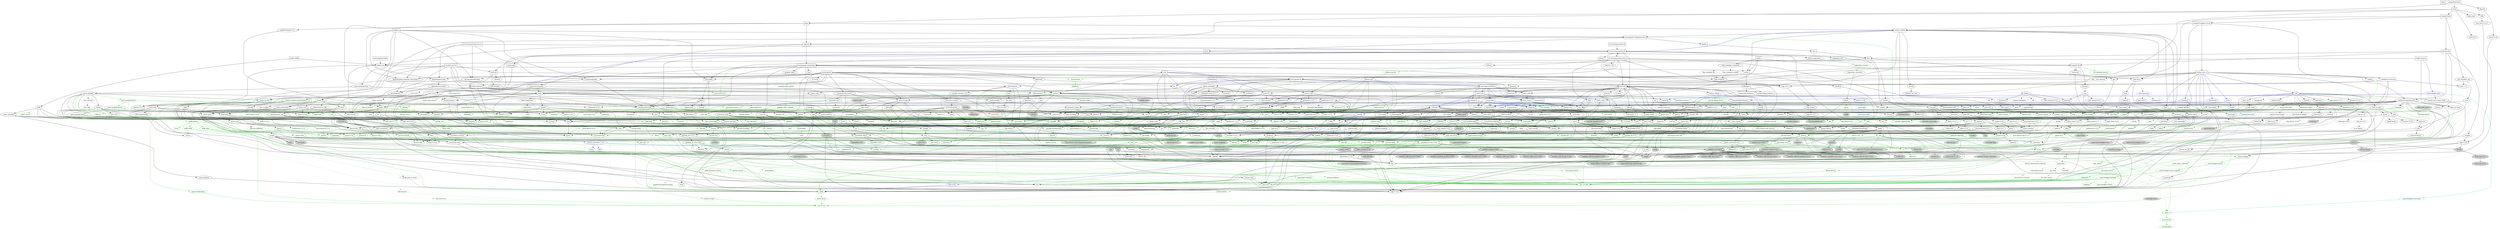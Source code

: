 digraph {
    0 [ label = "tests" shape = box]
    1 [ label = "catalyst-toolbox" shape = box]
    2 [ label = "chain-addr" shape = box]
    3 [ label = "chain-core" shape = box]
    4 [ label = "chain-ser" shape = box]
    5 [ label = "chain-crypto" shape = box]
    6 [ label = "typed-bytes" shape = box]
    7 [ label = "chain-impl-mockchain" shape = box]
    8 [ label = "cardano-legacy-address" shape = box]
    9 [ label = "chain-time" shape = box]
    10 [ label = "chain-vote" shape = box]
    11 [ label = "imhamt" shape = box]
    12 [ label = "sparse-array" shape = box]
    13 [ label = "chain-storage" shape = box]
    14 [ label = "jcli" shape = box]
    15 [ label = "jormungandr-lib" shape = box]
    16 [ label = "jormungandr-automation" shape = box]
    17 [ label = "jortestkit" shape = box]
    18 [ label = "jormungandr-integration-tests" shape = box]
    19 [ label = "hersir" shape = box]
    20 [ label = "thor" shape = box]
    21 [ label = "loki" shape = box]
    22 [ label = "mjolnir" shape = box]
    23 [ label = "snapshot-lib" shape = box]
    24 [ label = "symmetric-cipher" shape = box]
    25 [ label = "vit-servicing-station-lib" shape = box]
    26 [ label = "event-db" shape = box]
    27 [ label = "vit-servicing-station-tests" shape = box]
    28 [ label = "wallet" shape = box]
    29 [ label = "chain-path-derivation" shape = box]
    30 [ label = "hdkeygen" shape = box]
    31 [ label = "chain-network" shape = box]
    32 [ label = "jormungandrwallet" shape = box]
    33 [ label = "wallet-core" shape = box]
    34 [ label = "wallet-wasm-js" shape = box]
    35 [ label = "wallet-uniffi" shape = box]
    36 [ label = "jormungandr" shape = box]
    37 [ label = "explorer" shape = box]
    38 [ label = "settings" shape = box]
    39 [ label = "blockchain" shape = box]
    40 [ label = "vit-servicing-station-cli" shape = box]
    41 [ label = "vit-servicing-station-server" shape = box]
    42 [ label = "iapyx" shape = box]
    43 [ label = "valgrind" shape = box]
    44 [ label = "vitup" shape = box]
    45 [ label = "mainnet-lib" shape = box]
    46 [ label = "mainnet-tools" shape = box]
    47 [ label = "scheduler-service-lib" shape = box]
    48 [ label = "signals-handler" shape = box]
    49 [ label = "snapshot-trigger-service" shape = box]
    50 [ label = "voting_tools_rs" shape = box]
    51 [ label = "integration-tests" shape = box]
    52 [ label = "cat-data-service" shape = box]
    53 [ label = "audit" shape = box]
    54 [ label = "assert_cmd" ]
    55 [ label = "assert_fs" ]
    56 [ label = "bech32 0.8.1" ]
    57 [ label = "clap 4.2.1" ]
    58 [ label = "color-eyre" ]
    59 [ label = "csv" ]
    60 [ label = "fraction" ]
    61 [ label = "futures" ]
    62 [ label = "gag" ]
    63 [ label = "governor" ]
    64 [ label = "graphql_client" ]
    65 [ label = "hex" ]
    66 [ label = "image" ]
    67 [ label = "itertools 0.10.5" color = darkgreen]
    68 [ label = "once_cell" color = darkgreen]
    69 [ label = "predicates 2.1.5" ]
    70 [ label = "proptest" ]
    71 [ label = "qrcode" ]
    72 [ label = "quircs" ]
    73 [ label = "rand 0.8.5" color = darkgreen]
    74 [ label = "rand_chacha 0.3.1" color = darkgreen]
    75 [ label = "rayon" ]
    76 [ label = "regex" color = darkgreen]
    77 [ label = "reqwest" ]
    78 [ label = "rust_decimal" color = darkgreen]
    79 [ label = "rust_decimal_macros" color = green3]
    80 [ label = "serde" color = darkgreen]
    81 [ label = "serde_json" color = darkgreen]
    82 [ label = "serde_test" ]
    83 [ label = "serde_yaml" ]
    84 [ label = "sscanf" ]
    85 [ label = "test-strategy" color = green3]
    86 [ label = "thiserror" color = darkgreen]
    87 [ label = "time 0.3.20" color = darkgreen]
    88 [ label = "tokio" color = darkgreen]
    89 [ label = "tracing" color = darkgreen]
    90 [ label = "tracing-subscriber" ]
    91 [ label = "url" color = darkgreen]
    92 [ label = "versionisator" color = green3]
    93 [ label = "cryptoxide 0.4.4" ]
    94 [ label = "quickcheck" ]
    95 [ label = "curve25519-dalek-ng" ]
    96 [ label = "ed25519-bip32 0.4.1" ]
    97 [ label = "ed25519-dalek" ]
    98 [ label = "generic-array" color = darkgreen]
    99 [ label = "rand_core 0.6.4" color = darkgreen]
    100 [ label = "sha2 0.10.6" color = darkgreen]
    101 [ label = "smoke" color = blue]
    102 [ label = "lazy_static" color = darkgreen]
    103 [ label = "quickcheck_macros" color = green3]
    104 [ label = "strum" ]
    105 [ label = "strum_macros" color = green3]
    106 [ label = "tempfile" color = darkgreen]
    107 [ label = "cbor_event" ]
    108 [ label = "base64 0.21.0" color = darkgreen]
    109 [ label = "cfg-if 1.0.0" color = darkgreen]
    110 [ label = "const_format" ]
    111 [ label = "criterion" ]
    112 [ label = "rustc_version" color = green3]
    113 [ label = "trybuild" color = blue]
    114 [ label = "data-pile" ]
    115 [ label = "sled" ]
    116 [ label = "base64 0.13.1" ]
    117 [ label = "bincode" color = darkgreen]
    118 [ label = "bytes" color = darkgreen]
    119 [ label = "clap_complete" ]
    120 [ label = "gtmpl" ]
    121 [ label = "rand 0.7.3" ]
    122 [ label = "rpassword" ]
    123 [ label = "serde_derive" color = green3]
    124 [ label = "http" ]
    125 [ label = "humantime" ]
    126 [ label = "parity-multiaddr" ]
    127 [ label = "serde_with" ]
    128 [ label = "bytesize" ]
    129 [ label = "custom_debug" ]
    130 [ label = "flate2" ]
    131 [ label = "fs_extra" ]
    132 [ label = "json" ]
    133 [ label = "keynesis" ]
    134 [ label = "log" color = darkgreen]
    135 [ label = "netstat2" ]
    136 [ label = "os_info" ]
    137 [ label = "poldercast" ]
    138 [ label = "prost 0.9.0" color = darkgreen]
    139 [ label = "semver" color = darkgreen]
    140 [ label = "sysinfo" ]
    141 [ label = "tar" ]
    142 [ label = "tokio-stream" ]
    143 [ label = "tonic 0.6.2" ]
    144 [ label = "tonic-build 0.6.2" color = green3]
    145 [ label = "warp" ]
    146 [ label = "zip" ]
    147 [ label = "console" ]
    148 [ label = "dialoguer" ]
    149 [ label = "indicatif" ]
    150 [ label = "sha-1" ]
    151 [ label = "sha2 0.9.9" ]
    152 [ label = "bech32 0.7.3" ]
    153 [ label = "rstest" color = green3]
    154 [ label = "yaml-rust" ]
    155 [ label = "ctrlc" ]
    156 [ label = "slave-pool" ]
    157 [ label = "cocoon" ]
    158 [ label = "dirs" ]
    159 [ label = "zeroize" ]
    160 [ label = "async-trait" color = green3]
    161 [ label = "diesel" color = darkgreen]
    162 [ label = "diesel_migrations" ]
    163 [ label = "dotenv" ]
    164 [ label = "http-zipkin" ]
    165 [ label = "notify" ]
    166 [ label = "pretty_assertions 1.3.0" color = blue]
    167 [ label = "r2d2" color = darkgreen]
    168 [ label = "simplelog 0.8.0" ]
    169 [ label = "tracing-futures" ]
    170 [ label = "bb8" ]
    171 [ label = "bb8-postgres" ]
    172 [ label = "chrono" color = darkgreen]
    173 [ label = "dotenvy" ]
    174 [ label = "tokio-postgres" color = darkgreen]
    175 [ label = "cfg-if 0.1.10" ]
    176 [ label = "dyn-clone" color = darkgreen]
    177 [ label = "fake" ]
    178 [ label = "hyper" ]
    179 [ label = "postgres" color = darkgreen]
    180 [ label = "pretty_assertions 0.6.1" ]
    181 [ label = "rand_core 0.5.1" ]
    182 [ label = "refinery" ]
    183 [ label = "hashlink" ]
    184 [ label = "paste 0.1.18" color = blue]
    185 [ label = "http-body" ]
    186 [ label = "pin-project" ]
    187 [ label = "clear_on_drop" ]
    188 [ label = "console_error_panic_hook" ]
    189 [ label = "getrandom 0.2.9" color = darkgreen]
    190 [ label = "js-sys" color = darkgreen]
    191 [ label = "wasm-bindgen" color = darkgreen]
    192 [ label = "wasm-bindgen-test" color = blue]
    193 [ label = "web-sys" ]
    194 [ label = "uniffi" ]
    195 [ label = "uniffi_build" color = green3]
    196 [ label = "uniffi_macros" color = green3]
    197 [ label = "arc-swap" ]
    198 [ label = "enum-as-inner" color = green3]
    199 [ label = "jsonrpsee-core" ]
    200 [ label = "jsonrpsee-http-server" ]
    201 [ label = "libc" color = darkgreen]
    202 [ label = "linked-hash-map" ]
    203 [ label = "local-ip-address" ]
    204 [ label = "lru" ]
    205 [ label = "nix 0.25.1" style = filled, fillcolor = lightgrey]
    206 [ label = "opentelemetry" ]
    207 [ label = "opentelemetry-otlp" ]
    208 [ label = "opentelemetry-semantic-conventions" ]
    209 [ label = "prometheus" style = dashed]
    210 [ label = "tokio-util 0.6.10" ]
    211 [ label = "tracing-appender" ]
    212 [ label = "tracing-opentelemetry" ]
    213 [ label = "trust-dns-resolver" ]
    214 [ label = "anyhow" color = darkgreen]
    215 [ label = "async-graphql" ]
    216 [ label = "async-graphql-warp" ]
    217 [ label = "futures-channel" color = darkgreen]
    218 [ label = "futures-util" color = darkgreen]
    219 [ label = "ed25519-bip32 0.3.2" ]
    220 [ label = "prettytable-rs" ]
    221 [ label = "warp-reverse-proxy" ]
    222 [ label = "diffy" ]
    223 [ label = "glob" ]
    224 [ label = "path-slash" ]
    225 [ label = "rustls" ]
    226 [ label = "rustls-pemfile" ]
    227 [ label = "tempdir" ]
    228 [ label = "tokio-rustls" ]
    229 [ label = "uuid 0.8.2" ]
    230 [ label = "walkdir" color = darkgreen]
    231 [ label = "cardano-serialization-lib" ]
    232 [ label = "pharos" ]
    233 [ label = "job_scheduler_ng" ]
    234 [ label = "num-traits" color = darkgreen]
    235 [ label = "uuid 1.3.1" ]
    236 [ label = "bytekind" ]
    237 [ label = "cddl" ]
    238 [ label = "ciborium" ]
    239 [ label = "dashmap" ]
    240 [ label = "insta" color = blue]
    241 [ label = "microtype" ]
    242 [ label = "nonempty" ]
    243 [ label = "tracing-test" color = blue]
    244 [ label = "validity" ]
    245 [ label = "libmath" ]
    246 [ label = "rand_chacha 0.2.2" ]
    247 [ label = "axum" ]
    248 [ label = "metrics" ]
    249 [ label = "metrics-exporter-prometheus" ]
    250 [ label = "tower" ]
    251 [ label = "tower-http" ]
    252 [ label = "clap_complete_command" ]
    253 [ label = "anstyle" ]
    254 [ label = "bstr" ]
    255 [ label = "doc-comment" ]
    256 [ label = "predicates 3.0.2" ]
    257 [ label = "predicates-core" ]
    258 [ label = "predicates-tree" ]
    259 [ label = "wait-timeout" ]
    260 [ label = "globwalk" ]
    261 [ label = "clap_builder" ]
    262 [ label = "clap_derive 4.2.0" color = green3, style = dashed]
    263 [ label = "backtrace" ]
    264 [ label = "color-spantrace" style = dashed]
    265 [ label = "eyre" ]
    266 [ label = "indenter" ]
    267 [ label = "owo-colors" ]
    268 [ label = "tracing-error" style = dashed]
    269 [ label = "csv-core" ]
    270 [ label = "itoa" color = darkgreen]
    271 [ label = "ryu" color = darkgreen]
    272 [ label = "num" ]
    273 [ label = "futures-core" color = darkgreen]
    274 [ label = "futures-executor" ]
    275 [ label = "futures-io" color = darkgreen]
    276 [ label = "futures-sink" color = darkgreen]
    277 [ label = "futures-task" color = darkgreen]
    278 [ label = "filedescriptor" ]
    279 [ label = "futures-timer" style = dashed]
    280 [ label = "no-std-compat" ]
    281 [ label = "nonzero_ext" ]
    282 [ label = "parking_lot 0.12.1" color = darkgreen]
    283 [ label = "smallvec" color = darkgreen]
    284 [ label = "graphql_query_derive" color = green3, style = dashed]
    285 [ label = "bytemuck" ]
    286 [ label = "byteorder" color = darkgreen]
    287 [ label = "color_quant" ]
    288 [ label = "gif" style = dashed]
    289 [ label = "jpeg-decoder" style = dashed]
    290 [ label = "num-iter" ]
    291 [ label = "num-rational 0.3.2" ]
    292 [ label = "png" style = dashed]
    293 [ label = "scoped_threadpool" style = dashed]
    294 [ label = "tiff" style = dashed]
    295 [ label = "either" color = darkgreen]
    296 [ label = "difflib" style = dashed]
    297 [ label = "float-cmp" style = dashed]
    298 [ label = "normalize-line-endings" style = dashed]
    299 [ label = "bit-set" style = dashed]
    300 [ label = "bitflags" color = darkgreen]
    301 [ label = "quick-error 2.0.1" style = dashed]
    302 [ label = "rand_xorshift" ]
    303 [ label = "regex-syntax 0.6.29" color = darkgreen]
    304 [ label = "rusty-fork" style = dashed]
    305 [ label = "unarray" ]
    306 [ label = "checked_int_cast" ]
    307 [ label = "num-derive" color = green3]
    308 [ label = "ppv-lite86" color = darkgreen]
    309 [ label = "rayon-core" ]
    310 [ label = "aho-corasick" color = darkgreen]
    311 [ label = "memchr" color = darkgreen]
    312 [ label = "encoding_rs" ]
    313 [ label = "h2" ]
    314 [ label = "hyper-rustls" style = "dashed,filled", fillcolor = lightgrey]
    315 [ label = "ipnet" ]
    316 [ label = "mime" ]
    317 [ label = "percent-encoding" color = darkgreen]
    318 [ label = "pin-project-lite" color = darkgreen]
    319 [ label = "serde_urlencoded" ]
    320 [ label = "tower-service" ]
    321 [ label = "wasm-bindgen-futures" ]
    322 [ label = "webpki-roots" style = "dashed,filled", fillcolor = lightgrey]
    323 [ label = "winreg" style = filled, fillcolor = lightgrey]
    324 [ label = "arrayvec 0.7.2" color = darkgreen]
    325 [ label = "borsh" color = darkgreen, style = dashed]
    326 [ label = "bytecheck" color = darkgreen, style = dashed]
    327 [ label = "rkyv" color = darkgreen, style = dashed]
    328 [ label = "quote" color = green3]
    329 [ label = "indexmap" color = darkgreen]
    330 [ label = "sscanf_macro" color = green3]
    331 [ label = "proc-macro2" color = green3]
    332 [ label = "structmeta" color = green3]
    333 [ label = "syn 1.0.109" color = green3]
    334 [ label = "thiserror-impl" color = green3]
    335 [ label = "num_threads" color = darkgreen, style = "dashed,filled", fillcolor = lightgrey]
    336 [ label = "time-core" color = darkgreen]
    337 [ label = "time-macros" color = green3, style = dashed]
    338 [ label = "autocfg" color = green3]
    339 [ label = "mio" color = darkgreen]
    340 [ label = "num_cpus" color = darkgreen]
    341 [ label = "signal-hook-registry" color = darkgreen, style = "dashed,filled", fillcolor = lightgrey]
    342 [ label = "socket2 0.4.9" color = darkgreen, style = dashed]
    343 [ label = "tokio-macros" color = green3, style = dashed]
    344 [ label = "windows-sys 0.45.0" color = darkgreen, style = filled, fillcolor = lightgrey]
    345 [ label = "tracing-attributes" color = green3, style = dashed]
    346 [ label = "tracing-core" color = darkgreen]
    347 [ label = "matchers" style = dashed]
    348 [ label = "nu-ansi-term" style = dashed]
    349 [ label = "sharded-slab" style = dashed]
    350 [ label = "thread_local" ]
    351 [ label = "tracing-log" style = dashed]
    352 [ label = "tracing-serde" style = dashed]
    353 [ label = "form_urlencoded" color = darkgreen]
    354 [ label = "idna 0.3.0" color = darkgreen]
    355 [ label = "platforms" color = green3]
    356 [ label = "env_logger" style = dashed]
    357 [ label = "digest 0.9.0" ]
    358 [ label = "subtle-ng" ]
    359 [ label = "curve25519-dalek" ]
    360 [ label = "ed25519" ]
    361 [ label = "typenum" color = darkgreen]
    362 [ label = "version_check" color = green3]
    363 [ label = "cpufeatures" color = darkgreen, style = filled, fillcolor = lightgrey]
    364 [ label = "digest 0.10.6" color = darkgreen]
    365 [ label = "heck 0.4.1" color = green3]
    366 [ label = "rustversion" color = red]
    367 [ label = "fastrand" color = darkgreen]
    368 [ label = "redox_syscall 0.3.5" color = darkgreen, style = filled, fillcolor = lightgrey]
    369 [ label = "rustix" color = darkgreen, style = filled, fillcolor = lightgrey]
    370 [ label = "const_format_proc_macros" color = green3]
    371 [ label = "atty" ]
    372 [ label = "cast" ]
    373 [ label = "clap 2.34.0" ]
    374 [ label = "criterion-plot" ]
    375 [ label = "oorandom" ]
    376 [ label = "plotters" ]
    377 [ label = "serde_cbor" ]
    378 [ label = "tinytemplate" ]
    379 [ label = "basic-toml" color = blue]
    380 [ label = "termcolor" color = darkgreen]
    381 [ label = "memmap2" ]
    382 [ label = "crc32fast" ]
    383 [ label = "crossbeam-epoch" ]
    384 [ label = "crossbeam-utils" ]
    385 [ label = "fs2" style = filled, fillcolor = lightgrey]
    386 [ label = "fxhash" ]
    387 [ label = "parking_lot 0.11.2" ]
    388 [ label = "gtmpl_value" ]
    389 [ label = "getrandom 0.1.16" style = dashed]
    390 [ label = "rand_hc" style = filled, fillcolor = lightgrey]
    391 [ label = "winapi" color = darkgreen, style = filled, fillcolor = lightgrey]
    392 [ label = "syn 2.0.13" color = green3]
    393 [ label = "fnv" color = darkgreen]
    394 [ label = "arrayref" ]
    395 [ label = "bs58" ]
    396 [ label = "data-encoding" ]
    397 [ label = "multihash" ]
    398 [ label = "static_assertions" ]
    399 [ label = "unsigned-varint 0.7.1" ]
    400 [ label = "serde_with_macros" color = green3, style = dashed]
    401 [ label = "custom_debug_derive" color = green3]
    402 [ label = "miniz_oxide 0.6.2" ]
    403 [ label = "cryptoxide 0.3.6" ]
    404 [ label = "prost-derive 0.9.0" color = green3, style = dashed]
    405 [ label = "core-foundation-sys" color = darkgreen, style = filled, fillcolor = lightgrey]
    406 [ label = "ntapi" style = filled, fillcolor = lightgrey]
    407 [ label = "filetime" ]
    408 [ label = "xattr" style = "dashed,filled", fillcolor = lightgrey]
    409 [ label = "tokio-util 0.7.7" color = darkgreen]
    410 [ label = "async-stream" ]
    411 [ label = "hyper-timeout" style = dashed]
    412 [ label = "tower-layer" ]
    413 [ label = "prost-build 0.9.0" color = green3, style = dashed]
    414 [ label = "headers" ]
    415 [ label = "mime_guess" ]
    416 [ label = "multiparty" style = dashed]
    417 [ label = "scoped-tls" ]
    418 [ label = "tokio-tungstenite" style = dashed]
    419 [ label = "aes" style = dashed]
    420 [ label = "bzip2" style = dashed]
    421 [ label = "constant_time_eq" style = dashed]
    422 [ label = "hmac 0.12.1" color = darkgreen]
    423 [ label = "pbkdf2 0.11.0" style = dashed]
    424 [ label = "sha1" ]
    425 [ label = "zstd" style = dashed]
    426 [ label = "encode_unicode 0.3.6" style = filled, fillcolor = lightgrey]
    427 [ label = "unicode-width" color = darkgreen]
    428 [ label = "windows-sys 0.42.0" style = filled, fillcolor = lightgrey]
    429 [ label = "shell-words" ]
    430 [ label = "number_prefix" ]
    431 [ label = "block-buffer 0.9.0" ]
    432 [ label = "opaque-debug" ]
    433 [ label = "nix 0.26.2" style = filled, fillcolor = lightgrey]
    434 [ label = "crossbeam-channel" ]
    435 [ label = "aes-gcm" ]
    436 [ label = "chacha20poly1305" ]
    437 [ label = "hmac 0.11.0" ]
    438 [ label = "pbkdf2 0.9.0" ]
    439 [ label = "dirs-sys" ]
    440 [ label = "zeroize_derive" color = green3, style = dashed]
    441 [ label = "diesel_derives" color = green3]
    442 [ label = "pq-sys" color = darkgreen, style = dashed]
    443 [ label = "migrations_internals" color = darkgreen]
    444 [ label = "migrations_macros" color = green3]
    445 [ label = "zipkin" ]
    446 [ label = "fsevent-sys" style = "dashed,filled", fillcolor = lightgrey]
    447 [ label = "inotify" style = filled, fillcolor = lightgrey]
    448 [ label = "kqueue" style = filled, fillcolor = lightgrey]
    449 [ label = "ctor" color = green3, style = filled, fillcolor = lightgrey]
    450 [ label = "diff" color = blue]
    451 [ label = "output_vt100" style = filled, fillcolor = lightgrey]
    452 [ label = "yansi" color = blue]
    453 [ label = "scheduled-thread-pool" color = darkgreen]
    454 [ label = "iana-time-zone" color = darkgreen, style = "dashed,filled", fillcolor = lightgrey]
    455 [ label = "num-integer" color = darkgreen]
    456 [ label = "time 0.1.45" color = darkgreen, style = dashed]
    457 [ label = "fallible-iterator" color = darkgreen]
    458 [ label = "phf" color = darkgreen]
    459 [ label = "postgres-protocol" color = darkgreen]
    460 [ label = "postgres-types" color = darkgreen]
    461 [ label = "socket2 0.5.1" color = darkgreen]
    462 [ label = "httparse" ]
    463 [ label = "httpdate" ]
    464 [ label = "want" ]
    465 [ label = "ansi_term 0.11.0" ]
    466 [ label = "difference" ]
    467 [ label = "refinery-core" color = darkgreen]
    468 [ label = "refinery-macros" color = green3]
    469 [ label = "hashbrown 0.12.3" color = darkgreen]
    470 [ label = "paste-impl" color = turquoise3]
    471 [ label = "proc-macro-hack" color = turquoise3]
    472 [ label = "pin-project-internal" color = green3]
    473 [ label = "cc" color = green3]
    474 [ label = "wasi 0.11.0+wasi-snapshot-preview1" color = darkgreen, style = filled, fillcolor = lightgrey]
    475 [ label = "wasm-bindgen-macro" color = green3]
    476 [ label = "wasm-bindgen-test-macro" color = turquoise3]
    477 [ label = "camino" color = darkgreen]
    478 [ label = "cargo_metadata" ]
    479 [ label = "paste 1.0.14" color = green3]
    480 [ label = "fs-err" color = green3]
    481 [ label = "toml" color = darkgreen]
    482 [ label = "uniffi_meta" color = green3]
    483 [ label = "beef" ]
    484 [ label = "jsonrpsee-types" ]
    485 [ label = "rustc-hash" style = dashed]
    486 [ label = "globset" ]
    487 [ label = "unicase" color = darkgreen]
    488 [ label = "neli" style = filled, fillcolor = lightgrey]
    489 [ label = "memoffset 0.6.5" style = "dashed,filled", fillcolor = lightgrey]
    490 [ label = "pin-utils" color = darkgreen]
    491 [ label = "opentelemetry_api" ]
    492 [ label = "opentelemetry_sdk" ]
    493 [ label = "opentelemetry-proto" ]
    494 [ label = "prost 0.11.8" color = darkgreen, style = dashed]
    495 [ label = "tonic 0.8.3" style = dashed]
    496 [ label = "protobuf" style = dashed]
    497 [ label = "slab" color = darkgreen]
    498 [ label = "ipconfig" style = "dashed,filled", fillcolor = lightgrey]
    499 [ label = "lru-cache" ]
    500 [ label = "resolv-conf" style = dashed]
    501 [ label = "trust-dns-proto" ]
    502 [ label = "async-graphql-derive" color = green3]
    503 [ label = "async-graphql-parser" color = darkgreen]
    504 [ label = "async-graphql-value" color = darkgreen]
    505 [ label = "fast_chemail" style = dashed]
    506 [ label = "multer" ]
    507 [ label = "futures-macro" color = green3, style = dashed]
    508 [ label = "encode_unicode 1.0.0" ]
    509 [ label = "is-terminal" ]
    510 [ label = "term" ]
    511 [ label = "ansi_term 0.12.1" ]
    512 [ label = "ring" ]
    513 [ label = "sct" ]
    514 [ label = "webpki" ]
    515 [ label = "rand 0.4.6" ]
    516 [ label = "remove_dir_all" ]
    517 [ label = "same-file" color = darkgreen]
    518 [ label = "winapi-util" color = darkgreen, style = filled, fillcolor = lightgrey]
    519 [ label = "noop_proc_macro" color = green3, style = filled, fillcolor = lightgrey]
    520 [ label = "num-bigint" ]
    521 [ label = "rand_os" style = filled, fillcolor = lightgrey]
    522 [ label = "schemars" color = darkgreen]
    523 [ label = "serde-wasm-bindgen 0.4.5" style = filled, fillcolor = lightgrey]
    524 [ label = "cron" ]
    525 [ label = "libm" color = darkgreen, style = dashed]
    526 [ label = "abnf_to_pest" ]
    527 [ label = "base16" ]
    528 [ label = "base64-url" style = dashed]
    529 [ label = "clap 3.2.23" style = dashed]
    530 [ label = "codespan-reporting" color = darkgreen]
    531 [ label = "crossterm" style = "dashed,filled", fillcolor = lightgrey]
    532 [ label = "displaydoc" color = green3]
    533 [ label = "hexf-parse" ]
    534 [ label = "itertools 0.11.0" ]
    535 [ label = "lexical-core" ]
    536 [ label = "pest_meta" ]
    537 [ label = "pest_vm" ]
    538 [ label = "regex-syntax 0.7.4" style = dashed]
    539 [ label = "serde-wasm-bindgen 0.5.0" style = "dashed,filled", fillcolor = lightgrey]
    540 [ label = "simplelog 0.12.1" ]
    541 [ label = "uriparse" style = dashed]
    542 [ label = "ciborium-io" ]
    543 [ label = "ciborium-ll" ]
    544 [ label = "hashbrown 0.14.0" ]
    545 [ label = "lock_api" color = darkgreen]
    546 [ label = "parking_lot_core 0.9.8" color = darkgreen]
    547 [ label = "similar" color = blue]
    548 [ label = "microtype-macro" color = green3]
    549 [ label = "secrecy" style = dashed]
    550 [ label = "tracing-test-macro" color = turquoise3]
    551 [ label = "rand 0.3.23" ]
    552 [ label = "axum-core" ]
    553 [ label = "matchit" ]
    554 [ label = "serde_path_to_error" style = dashed]
    555 [ label = "sync_wrapper" ]
    556 [ label = "ahash 0.7.6" color = darkgreen]
    557 [ label = "metrics-macros" color = green3]
    558 [ label = "metrics-util" ]
    559 [ label = "quanta" ]
    560 [ label = "http-range-header" ]
    561 [ label = "clap_complete_fig" style = dashed]
    562 [ label = "clap_complete_nushell" style = dashed]
    563 [ label = "regex-automata" style = dashed]
    564 [ label = "termtree" ]
    565 [ label = "ignore" ]
    566 [ label = "anstream" style = dashed]
    567 [ label = "clap_lex 0.4.1" ]
    568 [ label = "strsim" color = darkgreen, style = dashed]
    569 [ label = "addr2line" ]
    570 [ label = "object" ]
    571 [ label = "rustc-demangle" ]
    572 [ label = "num-complex" ]
    573 [ label = "num-rational 0.4.1" ]
    574 [ label = "graphql_client_codegen" color = green3, style = dashed]
    575 [ label = "weezl" style = dashed]
    576 [ label = "deflate" style = dashed]
    577 [ label = "miniz_oxide 0.3.7" style = dashed]
    578 [ label = "miniz_oxide 0.4.4" style = dashed]
    579 [ label = "bit-vec" style = dashed]
    580 [ label = "quick-error 1.2.3" style = dashed]
    581 [ label = "crossbeam-deque" ]
    582 [ label = "borsh-derive" color = green3, style = dashed]
    583 [ label = "hashbrown 0.13.2" color = darkgreen, style = dashed]
    584 [ label = "bytecheck_derive" color = green3, style = dashed]
    585 [ label = "ptr_meta" color = darkgreen, style = dashed]
    586 [ label = "simdutf8" color = darkgreen, style = dashed]
    587 [ label = "rend" color = darkgreen, style = dashed]
    588 [ label = "rkyv_derive" color = green3, style = dashed]
    589 [ label = "seahash" color = darkgreen, style = dashed]
    590 [ label = "unicode-ident" color = green3]
    591 [ label = "structmeta-derive" color = green3]
    592 [ label = "hermit-abi 0.2.6" color = darkgreen, style = filled, fillcolor = lightgrey]
    593 [ label = "windows-targets 0.42.2" color = darkgreen, style = filled, fillcolor = lightgrey]
    594 [ label = "valuable" color = darkgreen, style = "dashed,filled", fillcolor = lightgrey]
    595 [ label = "overload" style = dashed]
    596 [ label = "unicode-bidi" color = darkgreen]
    597 [ label = "unicode-normalization" color = darkgreen]
    598 [ label = "subtle" color = darkgreen]
    599 [ label = "signature" ]
    600 [ label = "block-buffer 0.10.4" color = darkgreen, style = dashed]
    601 [ label = "crypto-common" color = darkgreen]
    602 [ label = "instant" color = darkgreen]
    603 [ label = "errno" color = darkgreen, style = filled, fillcolor = lightgrey]
    604 [ label = "io-lifetimes" color = darkgreen]
    605 [ label = "linux-raw-sys" color = darkgreen, style = filled, fillcolor = lightgrey]
    606 [ label = "unicode-xid" color = green3]
    607 [ label = "hermit-abi 0.1.19" style = filled, fillcolor = lightgrey]
    608 [ label = "textwrap 0.11.0" ]
    609 [ label = "plotters-backend" ]
    610 [ label = "plotters-svg" style = dashed]
    611 [ label = "half" ]
    612 [ label = "memoffset 0.8.0" ]
    613 [ label = "scopeguard" color = darkgreen]
    614 [ label = "parking_lot_core 0.8.6" ]
    615 [ label = "wasi 0.9.0+wasi-snapshot-preview1" style = "dashed,filled", fillcolor = lightgrey]
    616 [ label = "winapi-i686-pc-windows-gnu" color = darkgreen, style = filled, fillcolor = lightgrey]
    617 [ label = "winapi-x86_64-pc-windows-gnu" color = darkgreen, style = filled, fillcolor = lightgrey]
    618 [ label = "multihash-derive" color = green3, style = dashed]
    619 [ label = "unsigned-varint 0.5.1" ]
    620 [ label = "darling" color = green3]
    621 [ label = "synstructure" color = green3]
    622 [ label = "adler" ]
    623 [ label = "redox_syscall 0.2.16" style = filled, fillcolor = lightgrey]
    624 [ label = "async-stream-impl" color = green3]
    625 [ label = "tokio-io-timeout" style = dashed]
    626 [ label = "heck 0.3.3" color = green3, style = dashed]
    627 [ label = "multimap" color = green3, style = dashed]
    628 [ label = "petgraph" color = green3, style = dashed]
    629 [ label = "prost-types 0.9.0" color = green3, style = dashed]
    630 [ label = "which" color = green3, style = dashed]
    631 [ label = "headers-core" ]
    632 [ label = "try-lock" ]
    633 [ label = "tungstenite" style = dashed]
    634 [ label = "cipher 0.3.0" ]
    635 [ label = "bzip2-sys" style = dashed]
    636 [ label = "password-hash" style = dashed]
    637 [ label = "zstd-safe" style = dashed]
    638 [ label = "windows_aarch64_gnullvm 0.42.2" color = darkgreen, style = filled, fillcolor = lightgrey]
    639 [ label = "windows_aarch64_msvc 0.42.2" color = darkgreen, style = filled, fillcolor = lightgrey]
    640 [ label = "windows_i686_gnu 0.42.2" color = darkgreen, style = filled, fillcolor = lightgrey]
    641 [ label = "windows_i686_msvc 0.42.2" color = darkgreen, style = filled, fillcolor = lightgrey]
    642 [ label = "windows_x86_64_gnu 0.42.2" color = darkgreen, style = filled, fillcolor = lightgrey]
    643 [ label = "windows_x86_64_gnullvm 0.42.2" color = darkgreen, style = filled, fillcolor = lightgrey]
    644 [ label = "windows_x86_64_msvc 0.42.2" color = darkgreen, style = filled, fillcolor = lightgrey]
    645 [ label = "aead 0.4.3" ]
    646 [ label = "ctr" ]
    647 [ label = "ghash" ]
    648 [ label = "aead 0.5.2" ]
    649 [ label = "chacha20" ]
    650 [ label = "cipher 0.4.4" ]
    651 [ label = "poly1305" ]
    652 [ label = "crypto-mac" ]
    653 [ label = "redox_users" style = filled, fillcolor = lightgrey]
    654 [ label = "vcpkg" color = green3, style = "dashed,filled", fillcolor = lightgrey]
    655 [ label = "lazycell" ]
    656 [ label = "zipkin-types" ]
    657 [ label = "inotify-sys" style = filled, fillcolor = lightgrey]
    658 [ label = "kqueue-sys" style = filled, fillcolor = lightgrey]
    659 [ label = "android_system_properties" color = darkgreen, style = "dashed,filled", fillcolor = lightgrey]
    660 [ label = "iana-time-zone-haiku" color = darkgreen, style = "dashed,filled", fillcolor = lightgrey]
    661 [ label = "windows" color = darkgreen, style = "dashed,filled", fillcolor = lightgrey]
    662 [ label = "wasi 0.10.0+wasi-snapshot-preview1" color = darkgreen, style = filled, fillcolor = lightgrey]
    663 [ label = "phf_shared" color = darkgreen]
    664 [ label = "md-5" color = darkgreen]
    665 [ label = "stringprep" color = darkgreen]
    666 [ label = "siphasher" color = darkgreen]
    667 [ label = "jobserver" color = green3, style = dashed]
    668 [ label = "wasm-bindgen-macro-support" color = green3]
    669 [ label = "cargo-platform" ]
    670 [ label = "uniffi_checksum_derive" color = green3]
    671 [ label = "tonic-build 0.8.4" color = green3, style = dashed]
    672 [ label = "prost-derive 0.11.8" color = green3, style = dashed]
    673 [ label = "widestring" style = "dashed,filled", fillcolor = lightgrey]
    674 [ label = "hostname" style = dashed]
    675 [ label = "idna 0.2.3" ]
    676 [ label = "tinyvec" color = darkgreen]
    677 [ label = "Inflector" color = green3]
    678 [ label = "proc-macro-crate 1.3.1" color = green3]
    679 [ label = "pest" color = darkgreen]
    680 [ label = "ascii_utils" style = dashed]
    681 [ label = "spin 0.9.8" ]
    682 [ label = "hermit-abi 0.3.1" color = darkgreen, style = filled, fillcolor = lightgrey]
    683 [ label = "dirs-next" ]
    684 [ label = "spin 0.5.2" style = filled, fillcolor = lightgrey]
    685 [ label = "untrusted" ]
    686 [ label = "fuchsia-cprng" style = filled, fillcolor = lightgrey]
    687 [ label = "rand_core 0.3.1" style = filled, fillcolor = lightgrey]
    688 [ label = "rdrand" style = filled, fillcolor = lightgrey]
    689 [ label = "cloudabi" style = filled, fillcolor = lightgrey]
    690 [ label = "rand_core 0.4.2" style = filled, fillcolor = lightgrey]
    691 [ label = "schemars_derive" color = green3, style = dashed]
    692 [ label = "nom" ]
    693 [ label = "abnf" ]
    694 [ label = "pretty" ]
    695 [ label = "clap_derive 3.2.18" color = green3, style = dashed]
    696 [ label = "clap_lex 0.2.4" style = dashed]
    697 [ label = "textwrap 0.16.0" style = dashed]
    698 [ label = "crossterm_winapi" style = "dashed,filled", fillcolor = lightgrey]
    699 [ label = "signal-hook" style = "dashed,filled", fillcolor = lightgrey]
    700 [ label = "signal-hook-mio" style = "dashed,filled", fillcolor = lightgrey]
    701 [ label = "lexical-parse-float" style = dashed]
    702 [ label = "lexical-parse-integer" style = dashed]
    703 [ label = "lexical-util" ]
    704 [ label = "lexical-write-float" style = dashed]
    705 [ label = "lexical-write-integer" style = dashed]
    706 [ label = "windows-targets 0.48.0" color = darkgreen, style = filled, fillcolor = lightgrey]
    707 [ label = "atomic-shim" style = dashed]
    708 [ label = "hashbrown 0.11.2" style = dashed]
    709 [ label = "sketches-ddsketch" style = dashed]
    710 [ label = "mach" style = filled, fillcolor = lightgrey]
    711 [ label = "raw-cpuid" style = filled, fillcolor = lightgrey]
    712 [ label = "anstyle-parse" style = dashed]
    713 [ label = "anstyle-wincon" style = "dashed,filled", fillcolor = lightgrey]
    714 [ label = "concolor-override" style = dashed]
    715 [ label = "concolor-query" style = dashed]
    716 [ label = "utf8parse" style = dashed]
    717 [ label = "gimli" ]
    718 [ label = "graphql-introspection-query" color = green3, style = dashed]
    719 [ label = "graphql-parser" color = green3, style = dashed]
    720 [ label = "adler32" style = dashed]
    721 [ label = "borsh-derive-internal" color = green3, style = dashed]
    722 [ label = "borsh-schema-derive-internal" color = green3, style = dashed]
    723 [ label = "proc-macro-crate 0.1.5" color = green3, style = dashed]
    724 [ label = "ahash 0.8.3" color = darkgreen, style = dashed]
    725 [ label = "ptr_meta_derive" color = green3, style = dashed]
    726 [ label = "errno-dragonfly" color = darkgreen, style = filled, fillcolor = lightgrey]
    727 [ label = "windows-sys 0.48.0" color = darkgreen, style = "dashed,filled", fillcolor = lightgrey]
    728 [ label = "proc-macro-error" color = green3, style = dashed]
    729 [ label = "darling_core" color = green3]
    730 [ label = "darling_macro" color = green3]
    731 [ label = "unicode-segmentation" color = darkgreen]
    732 [ label = "fixedbitset" color = green3, style = dashed]
    733 [ label = "utf-8" style = dashed]
    734 [ label = "pkg-config" color = green3, style = dashed]
    735 [ label = "base64ct" style = dashed]
    736 [ label = "zstd-sys" style = dashed]
    737 [ label = "polyval" ]
    738 [ label = "inout" ]
    739 [ label = "universal-hash 0.5.0" ]
    740 [ label = "cxx" color = darkgreen, style = "dashed,filled", fillcolor = lightgrey]
    741 [ label = "cxx-build" color = green3, style = "dashed,filled", fillcolor = lightgrey]
    742 [ label = "wasm-bindgen-backend" color = green3]
    743 [ label = "wasm-bindgen-shared" color = green3]
    744 [ label = "prettyplease" color = green3, style = dashed]
    745 [ label = "prost-build 0.11.8" color = green3, style = dashed]
    746 [ label = "match_cfg" style = dashed]
    747 [ label = "matches" ]
    748 [ label = "tinyvec_macros" color = darkgreen, style = dashed]
    749 [ label = "toml_edit" color = green3]
    750 [ label = "ucd-trie" color = darkgreen]
    751 [ label = "dirs-sys-next" ]
    752 [ label = "serde_derive_internals" color = green3, style = dashed]
    753 [ label = "minimal-lexical" ]
    754 [ label = "abnf-core" ]
    755 [ label = "arrayvec 0.5.2" ]
    756 [ label = "typed-arena" ]
    757 [ label = "os_str_bytes" style = dashed]
    758 [ label = "windows_aarch64_gnullvm 0.48.0" color = darkgreen, style = filled, fillcolor = lightgrey]
    759 [ label = "windows_aarch64_msvc 0.48.0" color = darkgreen, style = filled, fillcolor = lightgrey]
    760 [ label = "windows_i686_gnu 0.48.0" color = darkgreen, style = filled, fillcolor = lightgrey]
    761 [ label = "windows_i686_msvc 0.48.0" color = darkgreen, style = filled, fillcolor = lightgrey]
    762 [ label = "windows_x86_64_gnu 0.48.0" color = darkgreen, style = filled, fillcolor = lightgrey]
    763 [ label = "windows_x86_64_gnullvm 0.48.0" color = darkgreen, style = filled, fillcolor = lightgrey]
    764 [ label = "windows_x86_64_msvc 0.48.0" color = darkgreen, style = filled, fillcolor = lightgrey]
    765 [ label = "combine" color = green3, style = dashed]
    766 [ label = "proc-macro-error-attr" color = green3, style = dashed]
    767 [ label = "ident_case" color = green3]
    768 [ label = "universal-hash 0.4.1" ]
    769 [ label = "cxxbridge-flags" color = green3, style = "dashed,filled", fillcolor = lightgrey]
    770 [ label = "cxxbridge-macro" color = green3, style = "dashed,filled", fillcolor = lightgrey]
    771 [ label = "link-cplusplus" color = darkgreen, style = "dashed,filled", fillcolor = lightgrey]
    772 [ label = "scratch" color = green3, style = "dashed,filled", fillcolor = lightgrey]
    773 [ label = "bumpalo" color = green3]
    774 [ label = "prost-types 0.11.8" color = green3, style = dashed]
    775 [ label = "toml_datetime" color = green3]
    776 [ label = "winnow" color = green3]
    777 [ label = "ascii" color = green3, style = dashed]
    778 [ label = "unreachable" color = green3, style = dashed]
    779 [ label = "void" color = green3, style = dashed]
    1 -> 58 [ ]
    1 -> 62 [ ]
    1 -> 63 [ ]
    1 -> 18 [ ]
    1 -> 71 [ ]
    1 -> 72 [ ]
    1 -> 84 [ ]
    1 -> 24 [ ]
    1 -> 25 [ style = dotted]
    1 -> 25 [ color = blue]
    1 -> 28 [ ]
    2 -> 3 [ ]
    2 -> 5 [ ]
    2 -> 5 [ color = blue]
    3 -> 4 [ ]
    4 -> 86 [ ]
    5 -> 56 [ ]
    5 -> 95 [ ]
    5 -> 96 [ ]
    5 -> 97 [ ]
    5 -> 65 [ ]
    5 -> 70 [ style = dotted]
    5 -> 70 [ color = blue]
    5 -> 94 [ style = dotted]
    5 -> 94 [ color = blue]
    5 -> 75 [ ]
    5 -> 100 [ ]
    5 -> 101 [ color = blue]
    5 -> 85 [ color = green3, style = dotted]
    5 -> 85 [ color = turquoise3]
    5 -> 6 [ ]
    7 -> 8 [ ]
    7 -> 2 [ ]
    7 -> 2 [ color = blue]
    7 -> 9 [ ]
    7 -> 9 [ color = blue]
    7 -> 10 [ ]
    7 -> 11 [ ]
    7 -> 103 [ color = green3, style = dotted]
    7 -> 103 [ color = turquoise3]
    7 -> 12 [ ]
    7 -> 104 [ ]
    7 -> 89 [ ]
    8 -> 107 [ ]
    8 -> 96 [ ]
    9 -> 3 [ ]
    9 -> 70 [ style = dotted]
    9 -> 70 [ color = blue]
    9 -> 94 [ style = dotted]
    9 -> 94 [ color = blue]
    9 -> 85 [ color = green3, style = dotted]
    9 -> 85 [ color = turquoise3]
    10 -> 108 [ ]
    10 -> 3 [ ]
    10 -> 5 [ ]
    10 -> 110 [ ]
    10 -> 111 [ color = blue]
    11 -> 111 [ color = blue]
    11 -> 70 [ style = dotted]
    11 -> 70 [ color = blue]
    11 -> 112 [ color = green3]
    11 -> 85 [ color = green3, style = dotted]
    11 -> 85 [ color = turquoise3]
    11 -> 86 [ ]
    11 -> 113 [ color = blue]
    12 -> 70 [ color = blue]
    12 -> 85 [ color = turquoise3]
    13 -> 111 [ style = dotted]
    13 -> 114 [ ]
    13 -> 99 [ style = dotted]
    13 -> 99 [ color = blue]
    13 -> 115 [ ]
    13 -> 106 [ style = dotted]
    13 -> 106 [ color = blue]
    13 -> 86 [ ]
    14 -> 55 [ color = blue]
    14 -> 119 [ ]
    14 -> 120 [ ]
    14 -> 15 [ ]
    14 -> 69 [ color = blue]
    14 -> 77 [ ]
    14 -> 122 [ ]
    14 -> 92 [ color = green3]
    15 -> 117 [ color = blue]
    15 -> 7 [ ]
    15 -> 7 [ color = blue]
    15 -> 124 [ ]
    15 -> 125 [ ]
    15 -> 126 [ ]
    15 -> 127 [ ]
    15 -> 83 [ color = blue]
    16 -> 54 [ ]
    16 -> 13 [ ]
    16 -> 64 [ ]
    16 -> 14 [ ]
    16 -> 17 [ ]
    16 -> 132 [ ]
    16 -> 135 [ ]
    16 -> 137 [ ]
    16 -> 143 [ ]
    16 -> 144 [ color = green3]
    16 -> 90 [ ]
    17 -> 55 [ ]
    17 -> 56 [ ]
    17 -> 128 [ ]
    17 -> 59 [ ]
    17 -> 129 [ ]
    17 -> 148 [ ]
    17 -> 131 [ ]
    17 -> 65 [ ]
    17 -> 125 [ ]
    17 -> 149 [ ]
    17 -> 136 [ ]
    17 -> 69 [ ]
    17 -> 77 [ ]
    17 -> 139 [ ]
    17 -> 83 [ ]
    17 -> 150 [ ]
    17 -> 151 [ ]
    17 -> 140 [ ]
    17 -> 141 [ ]
    17 -> 145 [ ]
    17 -> 146 [ ]
    18 -> 152 [ ]
    18 -> 19 [ ]
    18 -> 22 [ ]
    18 -> 153 [ color = green3]
    19 -> 155 [ ]
    19 -> 156 [ ]
    19 -> 20 [ ]
    20 -> 157 [ ]
    20 -> 158 [ ]
    20 -> 16 [ ]
    21 -> 20 [ ]
    22 -> 21 [ ]
    23 -> 60 [ ]
    23 -> 15 [ ]
    23 -> 77 [ ]
    23 -> 79 [ color = green3]
    23 -> 82 [ style = dotted]
    23 -> 82 [ color = blue]
    24 -> 93 [ ]
    24 -> 73 [ ]
    24 -> 86 [ ]
    24 -> 159 [ ]
    25 -> 162 [ ]
    25 -> 163 [ ]
    25 -> 26 [ ]
    25 -> 164 [ ]
    25 -> 165 [ ]
    25 -> 166 [ color = blue]
    25 -> 168 [ ]
    25 -> 169 [ ]
    25 -> 90 [ ]
    25 -> 27 [ color = blue]
    26 -> 171 [ ]
    26 -> 173 [ ]
    26 -> 78 [ ]
    26 -> 86 [ ]
    27 -> 54 [ ]
    27 -> 175 [ ]
    27 -> 57 [ ]
    27 -> 176 [ ]
    27 -> 177 [ ]
    27 -> 17 [ ]
    27 -> 180 [ ]
    27 -> 182 [ ]
    27 -> 23 [ ]
    27 -> 25 [ ]
    28 -> 183 [ ]
    28 -> 30 [ ]
    28 -> 15 [ ]
    29 -> 184 [ color = blue]
    29 -> 94 [ color = blue]
    29 -> 103 [ color = turquoise3]
    29 -> 86 [ ]
    30 -> 8 [ ]
    30 -> 2 [ ]
    30 -> 29 [ ]
    31 -> 5 [ ]
    31 -> 61 [ ]
    31 -> 86 [ ]
    31 -> 143 [ ]
    31 -> 144 [ color = green3]
    32 -> 33 [ ]
    33 -> 152 [ ]
    33 -> 24 [ ]
    33 -> 28 [ ]
    34 -> 187 [ ]
    34 -> 33 [ ]
    34 -> 192 [ color = blue]
    35 -> 194 [ ]
    35 -> 33 [ ]
    36 -> 197 [ ]
    36 -> 31 [ ]
    36 -> 13 [ ]
    36 -> 57 [ ]
    36 -> 164 [ ]
    36 -> 15 [ ]
    36 -> 200 [ ]
    36 -> 203 [ ]
    36 -> 205 [ arrowType = empty, fillcolor = lightgrey]
    36 -> 207 [ ]
    36 -> 208 [ ]
    36 -> 137 [ ]
    36 -> 209 [ style = dotted]
    36 -> 77 [ ]
    36 -> 211 [ ]
    36 -> 212 [ ]
    36 -> 213 [ ]
    36 -> 92 [ color = green3]
    36 -> 145 [ ]
    37 -> 216 [ ]
    37 -> 31 [ ]
    37 -> 164 [ ]
    37 -> 18 [ ]
    37 -> 207 [ ]
    37 -> 208 [ ]
    37 -> 211 [ ]
    37 -> 212 [ ]
    38 -> 115 [ ]
    38 -> 86 [ ]
    39 -> 7 [ ]
    39 -> 204 [ ]
    40 -> 25 [ ]
    41 -> 207 [ ]
    41 -> 208 [ ]
    41 -> 211 [ ]
    41 -> 212 [ ]
    41 -> 25 [ ]
    42 -> 1 [ ]
    42 -> 219 [ ]
    42 -> 220 [ ]
    42 -> 43 [ ]
    43 -> 16 [ ]
    43 -> 25 [ ]
    43 -> 33 [ ]
    43 -> 221 [ ]
    44 -> 222 [ ]
    44 -> 46 [ ]
    44 -> 224 [ ]
    44 -> 211 [ ]
    44 -> 229 [ ]
    44 -> 43 [ ]
    45 -> 231 [ ]
    45 -> 232 [ ]
    45 -> 23 [ ]
    45 -> 227 [ ]
    45 -> 20 [ ]
    46 -> 233 [ ]
    46 -> 45 [ ]
    46 -> 220 [ ]
    46 -> 49 [ ]
    47 -> 172 [ ]
    47 -> 57 [ ]
    47 -> 61 [ ]
    47 -> 17 [ ]
    47 -> 235 [ ]
    48 -> 61 [ ]
    48 -> 88 [ ]
    49 -> 1 [ ]
    49 -> 47 [ ]
    49 -> 48 [ ]
    49 -> 50 [ ]
    50 -> 236 [ ]
    50 -> 231 [ ]
    50 -> 237 [ ]
    50 -> 57 [ ]
    50 -> 58 [ ]
    50 -> 239 [ ]
    50 -> 158 [ ]
    50 -> 240 [ color = blue]
    50 -> 241 [ ]
    50 -> 242 [ ]
    50 -> 70 [ ]
    50 -> 75 [ ]
    50 -> 78 [ ]
    50 -> 85 [ color = green3]
    50 -> 243 [ color = blue]
    50 -> 244 [ ]
    51 -> 42 [ ]
    51 -> 245 [ ]
    51 -> 44 [ ]
    52 -> 247 [ ]
    52 -> 57 [ ]
    52 -> 26 [ ]
    52 -> 249 [ ]
    52 -> 127 [ ]
    52 -> 251 [ ]
    52 -> 90 [ ]
    53 -> 13 [ ]
    53 -> 252 [ ]
    53 -> 58 [ ]
    53 -> 28 [ ]
    54 -> 254 [ ]
    54 -> 255 [ ]
    54 -> 256 [ ]
    54 -> 258 [ ]
    54 -> 259 [ ]
    55 -> 255 [ ]
    55 -> 260 [ ]
    55 -> 256 [ ]
    55 -> 258 [ ]
    55 -> 106 [ ]
    57 -> 261 [ ]
    57 -> 262 [ color = green3, style = dotted]
    58 -> 263 [ ]
    58 -> 264 [ style = dotted]
    58 -> 265 [ ]
    59 -> 269 [ ]
    59 -> 270 [ ]
    59 -> 271 [ ]
    59 -> 80 [ ]
    60 -> 102 [ style = dotted]
    60 -> 272 [ ]
    61 -> 274 [ style = dotted]
    62 -> 278 [ ]
    62 -> 106 [ ]
    63 -> 61 [ style = dotted]
    63 -> 279 [ style = dotted]
    63 -> 280 [ ]
    63 -> 281 [ ]
    63 -> 282 [ ]
    63 -> 73 [ style = dotted]
    64 -> 284 [ color = green3, style = dotted]
    66 -> 285 [ ]
    66 -> 288 [ style = dotted]
    66 -> 290 [ ]
    66 -> 291 [ ]
    66 -> 292 [ style = dotted]
    66 -> 293 [ style = dotted]
    66 -> 294 [ style = dotted]
    67 -> 295 [ color = darkgreen]
    69 -> 296 [ style = dotted]
    69 -> 297 [ style = dotted]
    69 -> 67 [ ]
    69 -> 298 [ style = dotted]
    69 -> 257 [ ]
    69 -> 76 [ style = dotted]
    70 -> 299 [ style = dotted]
    70 -> 286 [ ]
    70 -> 102 [ style = dotted]
    70 -> 234 [ ]
    70 -> 301 [ style = dotted]
    70 -> 73 [ ]
    70 -> 302 [ ]
    70 -> 303 [ style = dotted]
    70 -> 304 [ style = dotted]
    70 -> 305 [ ]
    71 -> 306 [ ]
    71 -> 66 [ style = dotted]
    72 -> 307 [ color = green3]
    72 -> 234 [ ]
    72 -> 86 [ ]
    73 -> 74 [ color = darkgreen, style = dotted]
    74 -> 308 [ color = darkgreen]
    74 -> 99 [ color = darkgreen]
    75 -> 295 [ ]
    75 -> 309 [ ]
    76 -> 310 [ color = darkgreen, style = dotted]
    76 -> 303 [ color = darkgreen]
    77 -> 312 [ arrowType = empty, fillcolor = lightgrey]
    77 -> 314 [ arrowType = empty, fillcolor = lightgrey, style = dotted]
    77 -> 315 [ arrowType = empty, fillcolor = lightgrey]
    77 -> 316 [ arrowType = empty, fillcolor = lightgrey]
    77 -> 226 [ arrowType = empty, fillcolor = lightgrey, style = dotted]
    77 -> 81 [ style = dotted]
    77 -> 81 [ arrowType = empty, fillcolor = lightgrey]
    77 -> 319 [ ]
    77 -> 91 [ ]
    77 -> 321 [ arrowType = empty, fillcolor = lightgrey]
    77 -> 322 [ arrowType = empty, fillcolor = lightgrey, style = dotted]
    77 -> 323 [ arrowType = empty, fillcolor = lightgrey]
    78 -> 324 [ color = darkgreen]
    78 -> 325 [ color = darkgreen, style = dotted]
    78 -> 179 [ color = darkgreen, style = dotted]
    78 -> 327 [ color = darkgreen, style = dotted]
    79 -> 78 [ color = green3]
    80 -> 123 [ color = green3, style = dotted]
    81 -> 270 [ color = darkgreen]
    81 -> 271 [ color = darkgreen]
    81 -> 80 [ color = darkgreen]
    82 -> 80 [ ]
    83 -> 329 [ ]
    83 -> 271 [ ]
    83 -> 154 [ ]
    84 -> 110 [ ]
    84 -> 102 [ ]
    84 -> 76 [ ]
    84 -> 330 [ color = green3]
    85 -> 332 [ color = green3]
    86 -> 334 [ color = green3]
    87 -> 270 [ color = darkgreen, style = dotted]
    87 -> 335 [ color = darkgreen, arrowType = empty, fillcolor = lightgrey, style = dotted]
    87 -> 80 [ color = darkgreen, style = dotted]
    87 -> 337 [ color = green3, style = dotted]
    88 -> 118 [ color = darkgreen, style = dotted]
    88 -> 339 [ color = darkgreen, style = dotted]
    88 -> 340 [ color = darkgreen, style = dotted]
    88 -> 282 [ color = darkgreen, style = dotted]
    88 -> 318 [ color = darkgreen]
    88 -> 341 [ color = darkgreen, arrowType = empty, fillcolor = lightgrey, style = dotted]
    88 -> 342 [ color = darkgreen, arrowType = empty, fillcolor = lightgrey, style = dotted]
    88 -> 343 [ color = green3, style = dotted]
    89 -> 134 [ color = darkgreen, style = dotted]
    89 -> 318 [ color = darkgreen]
    89 -> 345 [ color = green3, style = dotted]
    89 -> 346 [ color = darkgreen]
    90 -> 347 [ style = dotted]
    90 -> 348 [ style = dotted]
    90 -> 76 [ style = dotted]
    90 -> 81 [ style = dotted]
    90 -> 349 [ style = dotted]
    90 -> 283 [ style = dotted]
    90 -> 350 [ style = dotted]
    90 -> 87 [ style = dotted]
    90 -> 89 [ style = dotted]
    90 -> 351 [ style = dotted]
    90 -> 352 [ style = dotted]
    91 -> 353 [ color = darkgreen]
    91 -> 354 [ color = darkgreen]
    91 -> 80 [ color = darkgreen, style = dotted]
    92 -> 355 [ color = green3]
    94 -> 356 [ style = dotted]
    94 -> 121 [ ]
    95 -> 286 [ ]
    95 -> 357 [ ]
    95 -> 99 [ ]
    95 -> 358 [ ]
    95 -> 159 [ ]
    96 -> 93 [ ]
    97 -> 359 [ ]
    97 -> 360 [ ]
    97 -> 121 [ style = dotted]
    97 -> 80 [ style = dotted]
    97 -> 151 [ ]
    98 -> 361 [ color = darkgreen]
    98 -> 362 [ color = green3]
    99 -> 189 [ color = darkgreen, style = dotted]
    100 -> 363 [ color = darkgreen, arrowType = empty, fillcolor = lightgrey]
    100 -> 364 [ color = darkgreen]
    103 -> 333 [ color = green3]
    104 -> 105 [ color = green3, style = dotted]
    105 -> 365 [ color = green3]
    105 -> 366 [ color = green3]
    105 -> 333 [ color = green3]
    106 -> 367 [ color = darkgreen]
    106 -> 368 [ color = darkgreen, arrowType = empty, fillcolor = lightgrey]
    106 -> 369 [ color = darkgreen, arrowType = empty, fillcolor = lightgrey]
    110 -> 370 [ color = green3]
    111 -> 371 [ ]
    111 -> 373 [ ]
    111 -> 374 [ ]
    111 -> 59 [ ]
    111 -> 61 [ style = dotted]
    111 -> 102 [ ]
    111 -> 375 [ ]
    111 -> 376 [ ]
    111 -> 75 [ ]
    111 -> 76 [ ]
    111 -> 377 [ ]
    111 -> 378 [ ]
    111 -> 88 [ style = dotted]
    111 -> 230 [ ]
    112 -> 139 [ color = green3]
    113 -> 379 [ color = blue]
    113 -> 223 [ color = blue]
    113 -> 68 [ color = blue]
    113 -> 81 [ color = blue]
    113 -> 380 [ color = blue]
    114 -> 381 [ ]
    115 -> 382 [ ]
    115 -> 383 [ ]
    115 -> 385 [ arrowType = empty, fillcolor = lightgrey]
    115 -> 386 [ ]
    115 -> 134 [ ]
    115 -> 387 [ ]
    117 -> 80 [ color = darkgreen]
    118 -> 80 [ color = darkgreen, style = dotted]
    119 -> 57 [ ]
    120 -> 388 [ ]
    120 -> 67 [ ]
    120 -> 102 [ ]
    120 -> 317 [ ]
    121 -> 246 [ arrowType = empty, fillcolor = lightgrey]
    121 -> 390 [ arrowType = empty, fillcolor = lightgrey]
    122 -> 201 [ arrowType = empty, fillcolor = lightgrey]
    122 -> 81 [ ]
    122 -> 391 [ arrowType = empty, fillcolor = lightgrey]
    123 -> 392 [ color = green3]
    124 -> 118 [ ]
    124 -> 393 [ ]
    124 -> 270 [ ]
    126 -> 394 [ ]
    126 -> 395 [ ]
    126 -> 286 [ ]
    126 -> 396 [ ]
    126 -> 397 [ ]
    126 -> 398 [ ]
    126 -> 399 [ ]
    126 -> 91 [ style = dotted]
    127 -> 116 [ style = dotted]
    127 -> 172 [ style = dotted]
    127 -> 65 [ style = dotted]
    127 -> 329 [ style = dotted]
    127 -> 81 [ style = dotted]
    127 -> 400 [ color = green3, style = dotted]
    127 -> 87 [ style = dotted]
    129 -> 401 [ color = green3]
    130 -> 382 [ ]
    130 -> 402 [ style = dotted]
    130 -> 402 [ arrowType = empty, fillcolor = lightgrey]
    133 -> 403 [ ]
    133 -> 65 [ ]
    133 -> 74 [ ]
    133 -> 86 [ ]
    134 -> 109 [ color = darkgreen]
    134 -> 80 [ color = darkgreen, style = dotted]
    135 -> 300 [ ]
    135 -> 286 [ arrowType = empty, fillcolor = lightgrey]
    135 -> 201 [ ]
    135 -> 307 [ color = green3, arrowType = empty, fillcolor = lightgrey]
    135 -> 234 [ arrowType = empty, fillcolor = lightgrey]
    135 -> 86 [ ]
    136 -> 134 [ ]
    136 -> 391 [ arrowType = empty, fillcolor = lightgrey]
    137 -> 133 [ ]
    137 -> 204 [ ]
    138 -> 118 [ color = darkgreen]
    138 -> 404 [ color = green3, style = dotted]
    139 -> 80 [ color = darkgreen, style = dotted]
    140 -> 405 [ arrowType = empty, fillcolor = lightgrey]
    140 -> 406 [ arrowType = empty, fillcolor = lightgrey]
    140 -> 68 [ arrowType = empty, fillcolor = lightgrey]
    140 -> 75 [ style = dotted]
    141 -> 407 [ ]
    141 -> 408 [ arrowType = empty, fillcolor = lightgrey, style = dotted]
    142 -> 409 [ style = dotted]
    143 -> 410 [ ]
    143 -> 160 [ color = green3, style = dotted]
    143 -> 116 [ ]
    143 -> 411 [ style = dotted]
    143 -> 317 [ ]
    143 -> 138 [ style = dotted]
    143 -> 142 [ ]
    143 -> 210 [ ]
    143 -> 250 [ style = dotted]
    143 -> 169 [ style = dotted]
    144 -> 413 [ color = green3, style = dotted]
    145 -> 414 [ ]
    145 -> 178 [ ]
    145 -> 415 [ ]
    145 -> 416 [ style = dotted]
    145 -> 186 [ ]
    145 -> 226 [ ]
    145 -> 417 [ ]
    145 -> 81 [ ]
    145 -> 319 [ ]
    145 -> 228 [ style = dotted]
    145 -> 142 [ ]
    145 -> 418 [ style = dotted]
    146 -> 419 [ style = dotted]
    146 -> 286 [ ]
    146 -> 420 [ style = dotted]
    146 -> 421 [ style = dotted]
    146 -> 384 [ arrowType = empty, fillcolor = lightgrey]
    146 -> 130 [ style = dotted]
    146 -> 423 [ style = dotted]
    146 -> 424 [ style = dotted]
    146 -> 87 [ style = dotted]
    146 -> 425 [ style = dotted]
    147 -> 426 [ arrowType = empty, fillcolor = lightgrey]
    147 -> 102 [ ]
    147 -> 201 [ ]
    147 -> 427 [ style = dotted]
    147 -> 428 [ arrowType = empty, fillcolor = lightgrey]
    148 -> 147 [ ]
    148 -> 429 [ ]
    148 -> 106 [ style = dotted]
    148 -> 159 [ style = dotted]
    149 -> 147 [ ]
    149 -> 430 [ ]
    149 -> 76 [ ]
    150 -> 431 [ ]
    150 -> 109 [ ]
    150 -> 363 [ arrowType = empty, fillcolor = lightgrey]
    150 -> 357 [ ]
    150 -> 432 [ ]
    151 -> 431 [ ]
    151 -> 109 [ ]
    151 -> 363 [ arrowType = empty, fillcolor = lightgrey]
    151 -> 357 [ ]
    151 -> 432 [ ]
    153 -> 109 [ color = green3]
    153 -> 112 [ color = green3]
    153 -> 333 [ color = green3]
    154 -> 202 [ ]
    155 -> 433 [ arrowType = empty, fillcolor = lightgrey]
    155 -> 344 [ arrowType = empty, fillcolor = lightgrey]
    156 -> 434 [ ]
    157 -> 435 [ ]
    157 -> 436 [ ]
    157 -> 438 [ ]
    157 -> 73 [ ]
    158 -> 439 [ ]
    159 -> 440 [ color = green3, style = dotted]
    160 -> 392 [ color = green3]
    161 -> 286 [ color = darkgreen]
    161 -> 172 [ color = darkgreen, style = dotted]
    161 -> 441 [ color = green3]
    161 -> 442 [ color = darkgreen, style = dotted]
    161 -> 167 [ color = darkgreen, style = dotted]
    161 -> 81 [ color = darkgreen, style = dotted]
    162 -> 444 [ color = green3]
    164 -> 124 [ ]
    164 -> 445 [ ]
    165 -> 434 [ style = dotted]
    165 -> 407 [ ]
    165 -> 446 [ arrowType = empty, fillcolor = lightgrey, style = dotted]
    165 -> 447 [ arrowType = empty, fillcolor = lightgrey]
    165 -> 448 [ arrowType = empty, fillcolor = lightgrey]
    165 -> 339 [ arrowType = empty, fillcolor = lightgrey]
    165 -> 339 [ arrowType = empty, fillcolor = lightgrey]
    165 -> 230 [ ]
    165 -> 428 [ arrowType = empty, fillcolor = lightgrey]
    166 -> 449 [ color = turquoise3, arrowType = empty, fillcolor = lightgrey]
    166 -> 450 [ color = blue]
    166 -> 451 [ color = blue, arrowType = empty, fillcolor = lightgrey]
    166 -> 452 [ color = blue]
    167 -> 134 [ color = darkgreen]
    167 -> 453 [ color = darkgreen]
    168 -> 172 [ ]
    169 -> 186 [ style = dotted]
    169 -> 89 [ ]
    170 -> 160 [ color = green3]
    170 -> 218 [ ]
    170 -> 88 [ ]
    171 -> 170 [ ]
    171 -> 174 [ ]
    172 -> 454 [ color = darkgreen, arrowType = empty, fillcolor = lightgrey, style = dotted]
    172 -> 455 [ color = darkgreen]
    172 -> 456 [ color = darkgreen, style = dotted]
    174 -> 160 [ color = green3]
    174 -> 218 [ color = darkgreen]
    174 -> 317 [ color = darkgreen]
    174 -> 458 [ color = darkgreen]
    174 -> 460 [ color = darkgreen]
    174 -> 461 [ color = darkgreen]
    174 -> 409 [ color = darkgreen]
    177 -> 172 [ style = dotted]
    177 -> 124 [ style = dotted]
    177 -> 73 [ ]
    178 -> 313 [ style = dotted]
    178 -> 185 [ ]
    178 -> 462 [ ]
    178 -> 463 [ ]
    178 -> 320 [ ]
    178 -> 464 [ ]
    179 -> 174 [ color = darkgreen]
    180 -> 465 [ ]
    180 -> 449 [ color = green3, arrowType = empty, fillcolor = lightgrey]
    180 -> 466 [ ]
    180 -> 451 [ arrowType = empty, fillcolor = lightgrey]
    181 -> 389 [ style = dotted]
    182 -> 468 [ color = green3]
    183 -> 469 [ ]
    184 -> 470 [ color = turquoise3]
    185 -> 124 [ ]
    185 -> 318 [ ]
    186 -> 472 [ color = green3]
    187 -> 473 [ color = green3]
    188 -> 191 [ ]
    189 -> 190 [ color = darkgreen, arrowType = empty, fillcolor = lightgrey, style = dotted]
    189 -> 201 [ color = darkgreen, arrowType = empty, fillcolor = lightgrey]
    189 -> 474 [ color = darkgreen, arrowType = empty, fillcolor = lightgrey]
    190 -> 191 [ color = darkgreen]
    191 -> 475 [ color = green3]
    192 -> 188 [ color = blue]
    192 -> 417 [ color = blue]
    192 -> 321 [ color = blue]
    192 -> 476 [ color = turquoise3]
    193 -> 190 [ ]
    194 -> 118 [ ]
    194 -> 478 [ ]
    194 -> 134 [ ]
    194 -> 479 [ color = green3]
    194 -> 398 [ ]
    194 -> 196 [ color = green3]
    195 -> 214 [ color = green3]
    195 -> 477 [ color = green3]
    196 -> 117 [ color = green3]
    196 -> 480 [ color = green3]
    196 -> 68 [ color = green3]
    196 -> 481 [ color = green3]
    196 -> 195 [ color = green3]
    196 -> 482 [ color = green3]
    198 -> 365 [ color = green3]
    198 -> 333 [ color = green3]
    199 -> 324 [ style = dotted]
    199 -> 160 [ color = green3]
    199 -> 178 [ style = dotted]
    199 -> 484 [ ]
    199 -> 73 [ style = dotted]
    199 -> 485 [ style = dotted]
    200 -> 486 [ ]
    200 -> 199 [ ]
    200 -> 102 [ ]
    200 -> 487 [ ]
    203 -> 488 [ arrowType = empty, fillcolor = lightgrey]
    203 -> 86 [ ]
    203 -> 428 [ arrowType = empty, fillcolor = lightgrey]
    204 -> 469 [ style = dotted]
    205 -> 300 [ arrowType = empty, fillcolor = lightgrey]
    205 -> 109 [ arrowType = empty, fillcolor = lightgrey]
    205 -> 201 [ arrowType = empty, fillcolor = lightgrey]
    205 -> 489 [ arrowType = empty, fillcolor = lightgrey, style = dotted]
    205 -> 490 [ arrowType = empty, fillcolor = lightgrey, style = dotted]
    206 -> 492 [ ]
    207 -> 493 [ ]
    208 -> 206 [ ]
    209 -> 393 [ style = dashed]
    209 -> 102 [ style = dashed]
    209 -> 311 [ style = dashed]
    209 -> 282 [ style = dashed]
    209 -> 496 [ style = dotted]
    209 -> 86 [ style = dashed]
    210 -> 273 [ ]
    210 -> 276 [ ]
    210 -> 497 [ style = dotted]
    210 -> 88 [ ]
    211 -> 434 [ ]
    211 -> 90 [ ]
    212 -> 206 [ ]
    212 -> 90 [ ]
    213 -> 498 [ arrowType = empty, fillcolor = lightgrey, style = dotted]
    213 -> 499 [ ]
    213 -> 500 [ style = dotted]
    213 -> 501 [ ]
    215 -> 502 [ color = green3]
    215 -> 410 [ ]
    215 -> 160 [ color = green3]
    215 -> 116 [ ]
    215 -> 505 [ style = dotted]
    215 -> 506 [ ]
    215 -> 234 [ ]
    215 -> 319 [ ]
    215 -> 398 [ ]
    215 -> 106 [ ]
    216 -> 215 [ ]
    216 -> 145 [ ]
    217 -> 273 [ color = darkgreen]
    217 -> 276 [ color = darkgreen, style = dotted]
    218 -> 217 [ color = darkgreen, style = dotted]
    218 -> 275 [ color = darkgreen, style = dotted]
    218 -> 507 [ color = green3, style = dotted]
    218 -> 277 [ color = darkgreen]
    218 -> 311 [ color = darkgreen, style = dotted]
    218 -> 318 [ color = darkgreen]
    218 -> 490 [ color = darkgreen]
    218 -> 497 [ color = darkgreen, style = dotted]
    219 -> 403 [ ]
    220 -> 59 [ style = dotted]
    220 -> 508 [ ]
    220 -> 509 [ ]
    220 -> 102 [ ]
    220 -> 510 [ ]
    220 -> 427 [ ]
    221 -> 102 [ ]
    221 -> 77 [ ]
    221 -> 145 [ ]
    222 -> 511 [ ]
    225 -> 513 [ ]
    225 -> 514 [ ]
    226 -> 108 [ ]
    227 -> 515 [ ]
    227 -> 516 [ ]
    228 -> 225 [ ]
    228 -> 88 [ ]
    229 -> 189 [ style = dotted]
    230 -> 517 [ color = darkgreen]
    231 -> 152 [ ]
    231 -> 107 [ ]
    231 -> 187 [ ]
    231 -> 96 [ ]
    231 -> 65 [ ]
    231 -> 67 [ ]
    231 -> 202 [ ]
    231 -> 519 [ color = green3, arrowType = empty, fillcolor = lightgrey]
    231 -> 520 [ ]
    231 -> 73 [ ]
    231 -> 521 [ arrowType = empty, fillcolor = lightgrey]
    231 -> 521 [ arrowType = empty, fillcolor = lightgrey]
    231 -> 522 [ ]
    231 -> 522 [ color = green3]
    231 -> 523 [ arrowType = empty, fillcolor = lightgrey]
    231 -> 151 [ ]
    232 -> 61 [ ]
    232 -> 112 [ color = green3]
    233 -> 524 [ ]
    233 -> 235 [ ]
    234 -> 338 [ color = green3]
    234 -> 525 [ color = darkgreen, style = dotted]
    235 -> 189 [ style = dotted]
    236 -> 65 [ style = dotted]
    236 -> 80 [ ]
    236 -> 305 [ ]
    237 -> 526 [ ]
    237 -> 527 [ ]
    237 -> 528 [ style = dotted]
    237 -> 172 [ style = dotted]
    237 -> 238 [ style = dotted]
    237 -> 529 [ style = dotted]
    237 -> 188 [ arrowType = empty, fillcolor = lightgrey]
    237 -> 531 [ arrowType = empty, fillcolor = lightgrey, style = dotted]
    237 -> 396 [ ]
    237 -> 532 [ color = green3]
    237 -> 533 [ ]
    237 -> 534 [ ]
    237 -> 535 [ ]
    237 -> 537 [ ]
    237 -> 76 [ ]
    237 -> 538 [ style = dotted]
    237 -> 539 [ arrowType = empty, fillcolor = lightgrey, style = dotted]
    237 -> 81 [ style = dotted]
    237 -> 540 [ ]
    237 -> 541 [ style = dotted]
    238 -> 543 [ ]
    238 -> 80 [ ]
    239 -> 544 [ ]
    239 -> 545 [ ]
    239 -> 68 [ ]
    239 -> 546 [ ]
    240 -> 147 [ color = blue, style = dotted]
    240 -> 80 [ color = blue, style = dotted]
    240 -> 547 [ color = blue]
    240 -> 154 [ color = blue]
    241 -> 548 [ color = green3]
    241 -> 549 [ style = dotted]
    242 -> 80 [ style = dotted]
    243 -> 90 [ color = blue]
    243 -> 550 [ color = turquoise3]
    245 -> 551 [ ]
    246 -> 308 [ ]
    246 -> 181 [ ]
    247 -> 552 [ ]
    247 -> 178 [ ]
    247 -> 553 [ ]
    247 -> 81 [ style = dotted]
    247 -> 554 [ style = dotted]
    247 -> 319 [ style = dotted]
    247 -> 555 [ ]
    247 -> 250 [ ]
    248 -> 556 [ ]
    248 -> 557 [ color = green3]
    249 -> 178 [ style = dotted]
    249 -> 315 [ style = dotted]
    249 -> 558 [ ]
    249 -> 86 [ ]
    250 -> 218 [ style = dotted]
    250 -> 329 [ style = dotted]
    250 -> 186 [ style = dotted]
    250 -> 73 [ style = dotted]
    250 -> 409 [ style = dotted]
    250 -> 412 [ ]
    250 -> 320 [ ]
    251 -> 300 [ ]
    251 -> 218 [ ]
    251 -> 185 [ ]
    251 -> 560 [ ]
    251 -> 412 [ ]
    251 -> 320 [ ]
    252 -> 561 [ style = dotted]
    252 -> 562 [ style = dotted]
    254 -> 311 [ ]
    254 -> 68 [ style = dotted]
    254 -> 563 [ style = dotted]
    254 -> 80 [ style = dotted]
    256 -> 253 [ ]
    256 -> 296 [ style = dotted]
    256 -> 67 [ ]
    256 -> 257 [ ]
    258 -> 257 [ ]
    258 -> 564 [ ]
    259 -> 201 [ arrowType = empty, fillcolor = lightgrey]
    260 -> 300 [ ]
    260 -> 565 [ ]
    261 -> 566 [ style = dotted]
    261 -> 567 [ ]
    261 -> 68 [ style = dotted]
    261 -> 568 [ style = dotted]
    262 -> 365 [ color = green3, style = dashed]
    262 -> 392 [ color = green3, style = dashed]
    263 -> 569 [ ]
    263 -> 473 [ color = green3]
    263 -> 109 [ ]
    263 -> 402 [ ]
    263 -> 570 [ ]
    263 -> 571 [ ]
    264 -> 267 [ style = dashed]
    264 -> 268 [ style = dashed]
    265 -> 266 [ ]
    265 -> 68 [ ]
    268 -> 90 [ style = dashed]
    269 -> 311 [ ]
    272 -> 572 [ ]
    272 -> 290 [ ]
    272 -> 573 [ ]
    274 -> 218 [ ]
    278 -> 201 [ ]
    278 -> 86 [ ]
    278 -> 391 [ arrowType = empty, fillcolor = lightgrey]
    282 -> 545 [ color = darkgreen]
    282 -> 546 [ color = darkgreen]
    284 -> 574 [ color = green3, style = dashed]
    288 -> 287 [ style = dashed]
    288 -> 575 [ style = dashed]
    289 -> 75 [ style = dotted]
    290 -> 455 [ ]
    291 -> 455 [ ]
    292 -> 300 [ style = dashed]
    292 -> 382 [ style = dashed]
    292 -> 576 [ style = dotted]
    292 -> 577 [ style = dashed]
    294 -> 289 [ style = dashed]
    294 -> 578 [ style = dashed]
    294 -> 575 [ style = dashed]
    297 -> 234 [ style = dotted]
    299 -> 579 [ style = dashed]
    302 -> 99 [ ]
    304 -> 393 [ style = dashed]
    304 -> 580 [ style = dashed]
    304 -> 106 [ style = dashed]
    304 -> 259 [ style = dotted]
    307 -> 333 [ color = green3]
    309 -> 434 [ ]
    309 -> 581 [ ]
    309 -> 340 [ ]
    310 -> 311 [ color = darkgreen]
    312 -> 109 [ ]
    313 -> 218 [ ]
    313 -> 124 [ ]
    313 -> 329 [ ]
    313 -> 409 [ ]
    314 -> 178 [ arrowType = empty, fillcolor = lightgrey, style = dashed]
    314 -> 228 [ arrowType = empty, fillcolor = lightgrey, style = dashed]
    319 -> 353 [ ]
    319 -> 270 [ ]
    319 -> 271 [ ]
    319 -> 80 [ ]
    321 -> 193 [ arrowType = empty, fillcolor = lightgrey]
    322 -> 514 [ arrowType = empty, fillcolor = lightgrey, style = dashed]
    323 -> 391 [ arrowType = empty, fillcolor = lightgrey]
    325 -> 582 [ color = green3, style = dashed]
    325 -> 583 [ color = darkgreen, style = dashed]
    326 -> 584 [ color = green3, style = dashed]
    326 -> 585 [ color = darkgreen, style = dashed]
    326 -> 586 [ color = darkgreen, style = dotted]
    327 -> 469 [ color = darkgreen, style = dotted]
    327 -> 587 [ color = darkgreen, style = dotted]
    327 -> 588 [ color = green3, style = dashed]
    327 -> 589 [ color = darkgreen, style = dashed]
    328 -> 331 [ color = green3]
    329 -> 338 [ color = green3]
    329 -> 469 [ color = darkgreen]
    330 -> 303 [ color = green3]
    330 -> 333 [ color = green3]
    331 -> 590 [ color = green3]
    332 -> 591 [ color = green3]
    333 -> 328 [ color = green3, style = dotted]
    334 -> 392 [ color = green3]
    335 -> 201 [ color = darkgreen, arrowType = empty, fillcolor = lightgrey, style = dashed]
    337 -> 336 [ color = green3, style = dashed]
    339 -> 201 [ color = darkgreen, arrowType = empty, fillcolor = lightgrey]
    339 -> 201 [ color = darkgreen, arrowType = empty, fillcolor = lightgrey]
    339 -> 134 [ color = darkgreen]
    339 -> 474 [ color = darkgreen, arrowType = empty, fillcolor = lightgrey]
    339 -> 344 [ color = darkgreen, arrowType = empty, fillcolor = lightgrey]
    340 -> 592 [ color = darkgreen, arrowType = empty, fillcolor = lightgrey]
    341 -> 201 [ color = darkgreen, arrowType = empty, fillcolor = lightgrey, style = dashed]
    342 -> 201 [ color = darkgreen, arrowType = empty, fillcolor = lightgrey, style = dashed]
    342 -> 391 [ color = darkgreen, arrowType = empty, fillcolor = lightgrey, style = dashed]
    343 -> 392 [ color = green3, style = dashed]
    344 -> 593 [ color = darkgreen, arrowType = empty, fillcolor = lightgrey]
    345 -> 333 [ color = green3, style = dashed]
    346 -> 68 [ color = darkgreen, style = dotted]
    346 -> 594 [ color = darkgreen, arrowType = empty, fillcolor = lightgrey, style = dotted]
    347 -> 563 [ style = dashed]
    348 -> 595 [ style = dashed]
    348 -> 391 [ arrowType = empty, fillcolor = lightgrey, style = dashed]
    349 -> 102 [ style = dashed]
    350 -> 109 [ ]
    350 -> 68 [ ]
    351 -> 102 [ style = dashed]
    351 -> 134 [ style = dashed]
    351 -> 346 [ style = dashed]
    352 -> 80 [ style = dashed]
    352 -> 346 [ style = dashed]
    353 -> 317 [ color = darkgreen]
    354 -> 596 [ color = darkgreen]
    354 -> 597 [ color = darkgreen]
    356 -> 134 [ style = dashed]
    356 -> 76 [ style = dotted]
    357 -> 98 [ ]
    359 -> 286 [ ]
    359 -> 357 [ ]
    359 -> 181 [ ]
    359 -> 598 [ ]
    359 -> 159 [ ]
    360 -> 599 [ ]
    363 -> 201 [ color = darkgreen, arrowType = empty, fillcolor = lightgrey]
    363 -> 201 [ color = darkgreen, arrowType = empty, fillcolor = lightgrey]
    363 -> 201 [ color = darkgreen, arrowType = empty, fillcolor = lightgrey]
    364 -> 600 [ color = darkgreen, style = dotted]
    364 -> 601 [ color = darkgreen]
    364 -> 598 [ color = darkgreen, style = dotted]
    367 -> 602 [ color = darkgreen, arrowType = empty, fillcolor = lightgrey]
    368 -> 300 [ color = darkgreen, arrowType = empty, fillcolor = lightgrey]
    369 -> 300 [ color = darkgreen, arrowType = empty, fillcolor = lightgrey]
    369 -> 603 [ color = darkgreen, arrowType = empty, fillcolor = lightgrey]
    369 -> 604 [ color = darkgreen, arrowType = empty, fillcolor = lightgrey, style = dotted]
    369 -> 605 [ color = darkgreen, arrowType = empty, fillcolor = lightgrey]
    369 -> 605 [ color = darkgreen, arrowType = empty, fillcolor = lightgrey]
    370 -> 328 [ color = green3]
    370 -> 606 [ color = green3]
    371 -> 607 [ arrowType = empty, fillcolor = lightgrey]
    371 -> 391 [ arrowType = empty, fillcolor = lightgrey]
    373 -> 300 [ ]
    373 -> 608 [ ]
    374 -> 372 [ ]
    374 -> 67 [ ]
    376 -> 234 [ ]
    376 -> 610 [ style = dotted]
    376 -> 193 [ arrowType = empty, fillcolor = lightgrey]
    377 -> 611 [ ]
    377 -> 80 [ ]
    378 -> 81 [ ]
    379 -> 80 [ color = blue]
    380 -> 518 [ color = darkgreen, arrowType = empty, fillcolor = lightgrey]
    381 -> 201 [ arrowType = empty, fillcolor = lightgrey]
    382 -> 109 [ ]
    383 -> 384 [ ]
    383 -> 612 [ ]
    383 -> 613 [ ]
    384 -> 109 [ ]
    385 -> 201 [ arrowType = empty, fillcolor = lightgrey]
    385 -> 391 [ arrowType = empty, fillcolor = lightgrey]
    386 -> 286 [ ]
    387 -> 545 [ ]
    387 -> 614 [ ]
    389 -> 109 [ style = dashed]
    389 -> 201 [ arrowType = empty, fillcolor = lightgrey, style = dashed]
    389 -> 615 [ arrowType = empty, fillcolor = lightgrey, style = dashed]
    390 -> 181 [ arrowType = empty, fillcolor = lightgrey]
    391 -> 616 [ color = darkgreen, arrowType = empty, fillcolor = lightgrey]
    391 -> 617 [ color = darkgreen, arrowType = empty, fillcolor = lightgrey]
    392 -> 328 [ color = green3, style = dotted]
    397 -> 98 [ ]
    397 -> 618 [ color = green3, style = dotted]
    397 -> 619 [ ]
    400 -> 620 [ color = green3, style = dashed]
    401 -> 621 [ color = green3]
    402 -> 622 [ ]
    404 -> 214 [ color = green3, style = dashed]
    404 -> 67 [ color = green3, style = dashed]
    404 -> 333 [ color = green3, style = dashed]
    406 -> 391 [ arrowType = empty, fillcolor = lightgrey]
    407 -> 109 [ ]
    407 -> 201 [ arrowType = empty, fillcolor = lightgrey]
    407 -> 623 [ arrowType = empty, fillcolor = lightgrey]
    407 -> 344 [ arrowType = empty, fillcolor = lightgrey]
    408 -> 201 [ arrowType = empty, fillcolor = lightgrey, style = dashed]
    409 -> 273 [ color = darkgreen]
    409 -> 276 [ color = darkgreen]
    409 -> 88 [ color = darkgreen]
    409 -> 89 [ color = darkgreen, style = dotted]
    410 -> 624 [ color = green3]
    410 -> 273 [ ]
    410 -> 318 [ ]
    411 -> 178 [ style = dashed]
    411 -> 625 [ style = dashed]
    413 -> 626 [ color = green3, style = dashed]
    413 -> 102 [ color = green3, style = dashed]
    413 -> 627 [ color = green3, style = dashed]
    413 -> 628 [ color = green3, style = dashed]
    413 -> 629 [ color = green3, style = dashed]
    413 -> 76 [ color = green3, style = dashed]
    413 -> 106 [ color = green3, style = dashed]
    413 -> 630 [ color = green3, style = dashed]
    414 -> 116 [ ]
    414 -> 300 [ ]
    414 -> 631 [ ]
    414 -> 463 [ ]
    414 -> 316 [ ]
    414 -> 424 [ ]
    415 -> 316 [ ]
    415 -> 487 [ ]
    415 -> 487 [ color = green3]
    416 -> 118 [ style = dashed]
    416 -> 273 [ style = dotted]
    416 -> 462 [ style = dotted]
    416 -> 311 [ style = dotted]
    416 -> 318 [ style = dotted]
    416 -> 632 [ style = dotted]
    418 -> 218 [ style = dashed]
    418 -> 88 [ style = dashed]
    418 -> 633 [ style = dashed]
    419 -> 109 [ style = dashed]
    419 -> 634 [ style = dashed]
    419 -> 363 [ arrowType = empty, fillcolor = lightgrey, style = dashed]
    419 -> 432 [ style = dashed]
    420 -> 635 [ style = dashed]
    422 -> 364 [ color = darkgreen]
    423 -> 422 [ style = dotted]
    423 -> 636 [ style = dotted]
    423 -> 100 [ style = dotted]
    424 -> 363 [ arrowType = empty, fillcolor = lightgrey]
    424 -> 364 [ ]
    425 -> 637 [ style = dashed]
    428 -> 638 [ arrowType = empty, fillcolor = lightgrey]
    428 -> 639 [ arrowType = empty, fillcolor = lightgrey]
    428 -> 639 [ arrowType = empty, fillcolor = lightgrey]
    428 -> 640 [ arrowType = empty, fillcolor = lightgrey]
    428 -> 640 [ arrowType = empty, fillcolor = lightgrey]
    428 -> 641 [ arrowType = empty, fillcolor = lightgrey]
    428 -> 641 [ arrowType = empty, fillcolor = lightgrey]
    428 -> 642 [ arrowType = empty, fillcolor = lightgrey]
    428 -> 642 [ arrowType = empty, fillcolor = lightgrey]
    428 -> 643 [ arrowType = empty, fillcolor = lightgrey]
    428 -> 644 [ arrowType = empty, fillcolor = lightgrey]
    428 -> 644 [ arrowType = empty, fillcolor = lightgrey]
    431 -> 98 [ ]
    433 -> 300 [ arrowType = empty, fillcolor = lightgrey]
    433 -> 109 [ arrowType = empty, fillcolor = lightgrey]
    433 -> 201 [ arrowType = empty, fillcolor = lightgrey]
    433 -> 398 [ arrowType = empty, fillcolor = lightgrey]
    434 -> 384 [ style = dotted]
    435 -> 645 [ ]
    435 -> 419 [ style = dotted]
    435 -> 646 [ ]
    435 -> 647 [ ]
    436 -> 648 [ ]
    436 -> 649 [ ]
    436 -> 651 [ ]
    437 -> 652 [ ]
    437 -> 357 [ ]
    438 -> 437 [ style = dotted]
    438 -> 151 [ style = dotted]
    439 -> 653 [ arrowType = empty, fillcolor = lightgrey]
    439 -> 391 [ arrowType = empty, fillcolor = lightgrey]
    440 -> 392 [ color = green3, style = dashed]
    441 -> 333 [ color = green3]
    442 -> 654 [ color = green3, arrowType = empty, fillcolor = lightgrey, style = dashed]
    443 -> 161 [ color = darkgreen]
    444 -> 443 [ color = green3]
    445 -> 655 [ ]
    445 -> 318 [ ]
    445 -> 73 [ ]
    445 -> 656 [ ]
    446 -> 201 [ arrowType = empty, fillcolor = lightgrey, style = dashed]
    447 -> 300 [ arrowType = empty, fillcolor = lightgrey]
    447 -> 657 [ arrowType = empty, fillcolor = lightgrey]
    448 -> 658 [ arrowType = empty, fillcolor = lightgrey]
    449 -> 333 [ color = green3, arrowType = empty, fillcolor = lightgrey]
    451 -> 391 [ arrowType = empty, fillcolor = lightgrey]
    453 -> 282 [ color = darkgreen]
    454 -> 659 [ color = darkgreen, arrowType = empty, fillcolor = lightgrey, style = dashed]
    454 -> 405 [ color = darkgreen, arrowType = empty, fillcolor = lightgrey, style = dashed]
    454 -> 660 [ color = darkgreen, arrowType = empty, fillcolor = lightgrey, style = dashed]
    454 -> 190 [ color = darkgreen, arrowType = empty, fillcolor = lightgrey, style = dashed]
    454 -> 661 [ color = darkgreen, arrowType = empty, fillcolor = lightgrey, style = dashed]
    455 -> 234 [ color = darkgreen]
    456 -> 201 [ color = darkgreen, style = dashed]
    456 -> 662 [ color = darkgreen, arrowType = empty, fillcolor = lightgrey, style = dashed]
    456 -> 391 [ color = darkgreen, arrowType = empty, fillcolor = lightgrey, style = dashed]
    458 -> 663 [ color = darkgreen]
    459 -> 108 [ color = darkgreen]
    459 -> 286 [ color = darkgreen]
    459 -> 118 [ color = darkgreen]
    459 -> 457 [ color = darkgreen]
    459 -> 422 [ color = darkgreen]
    459 -> 664 [ color = darkgreen]
    459 -> 311 [ color = darkgreen]
    459 -> 73 [ color = darkgreen]
    459 -> 100 [ color = darkgreen]
    459 -> 665 [ color = darkgreen]
    460 -> 172 [ color = darkgreen, style = dotted]
    460 -> 459 [ color = darkgreen]
    460 -> 81 [ color = darkgreen, style = dotted]
    461 -> 201 [ color = darkgreen, arrowType = empty, fillcolor = lightgrey]
    461 -> 344 [ color = darkgreen, arrowType = empty, fillcolor = lightgrey]
    464 -> 134 [ ]
    464 -> 632 [ ]
    465 -> 391 [ arrowType = empty, fillcolor = lightgrey]
    467 -> 102 [ color = darkgreen]
    467 -> 179 [ color = darkgreen, style = dotted]
    467 -> 76 [ color = darkgreen]
    467 -> 86 [ color = darkgreen]
    467 -> 87 [ color = darkgreen]
    467 -> 481 [ color = darkgreen]
    467 -> 91 [ color = darkgreen]
    467 -> 230 [ color = darkgreen]
    468 -> 467 [ color = green3]
    469 -> 556 [ color = darkgreen, style = dotted]
    470 -> 471 [ color = turquoise3]
    472 -> 333 [ color = green3]
    473 -> 667 [ color = green3, style = dotted]
    475 -> 668 [ color = green3]
    476 -> 328 [ color = turquoise3]
    477 -> 80 [ color = darkgreen, style = dotted]
    478 -> 477 [ ]
    478 -> 669 [ ]
    478 -> 139 [ ]
    478 -> 81 [ ]
    481 -> 80 [ color = darkgreen]
    482 -> 80 [ color = green3]
    482 -> 666 [ color = green3]
    482 -> 670 [ color = green3]
    483 -> 80 [ style = dotted]
    484 -> 214 [ ]
    484 -> 483 [ ]
    484 -> 81 [ ]
    484 -> 86 [ ]
    484 -> 89 [ ]
    486 -> 254 [ ]
    486 -> 393 [ ]
    486 -> 134 [ style = dotted]
    486 -> 76 [ ]
    487 -> 362 [ color = green3]
    488 -> 286 [ arrowType = empty, fillcolor = lightgrey]
    488 -> 201 [ arrowType = empty, fillcolor = lightgrey]
    489 -> 338 [ color = green3, arrowType = empty, fillcolor = lightgrey, style = dashed]
    491 -> 393 [ style = dotted]
    491 -> 218 [ ]
    491 -> 329 [ ]
    491 -> 86 [ ]
    492 -> 160 [ color = green3, style = dotted]
    492 -> 434 [ style = dotted]
    492 -> 239 [ style = dotted]
    492 -> 274 [ ]
    492 -> 491 [ ]
    492 -> 317 [ style = dotted]
    492 -> 73 [ style = dotted]
    492 -> 142 [ style = dotted]
    493 -> 61 [ ]
    493 -> 206 [ ]
    493 -> 495 [ style = dotted]
    493 -> 671 [ color = green3, style = dotted]
    494 -> 118 [ color = darkgreen, style = dashed]
    494 -> 672 [ color = green3, style = dotted]
    495 -> 410 [ style = dashed]
    495 -> 247 [ style = dotted]
    495 -> 116 [ style = dashed]
    495 -> 411 [ style = dotted]
    495 -> 494 [ style = dotted]
    495 -> 142 [ style = dashed]
    495 -> 169 [ style = dotted]
    497 -> 338 [ color = green3]
    498 -> 342 [ arrowType = empty, fillcolor = lightgrey, style = dashed]
    498 -> 673 [ arrowType = empty, fillcolor = lightgrey, style = dashed]
    498 -> 323 [ arrowType = empty, fillcolor = lightgrey, style = dotted]
    499 -> 202 [ ]
    500 -> 674 [ style = dotted]
    500 -> 580 [ style = dashed]
    501 -> 160 [ color = green3]
    501 -> 396 [ ]
    501 -> 198 [ color = green3]
    501 -> 218 [ ]
    501 -> 675 [ ]
    501 -> 315 [ ]
    501 -> 102 [ ]
    501 -> 73 [ ]
    501 -> 86 [ ]
    501 -> 88 [ style = dotted]
    501 -> 89 [ ]
    501 -> 91 [ ]
    502 -> 677 [ color = green3]
    502 -> 503 [ color = green3]
    502 -> 620 [ color = green3]
    502 -> 678 [ color = green3]
    503 -> 504 [ color = darkgreen]
    503 -> 679 [ color = darkgreen]
    504 -> 118 [ color = darkgreen]
    504 -> 329 [ color = darkgreen]
    504 -> 81 [ color = darkgreen]
    505 -> 680 [ style = dashed]
    506 -> 312 [ ]
    506 -> 218 [ ]
    506 -> 124 [ ]
    506 -> 462 [ ]
    506 -> 134 [ ]
    506 -> 316 [ ]
    506 -> 681 [ ]
    506 -> 362 [ color = green3]
    507 -> 392 [ color = green3, style = dashed]
    509 -> 369 [ arrowType = empty, fillcolor = lightgrey]
    510 -> 683 [ ]
    510 -> 366 [ color = green3, arrowType = empty, fillcolor = lightgrey]
    511 -> 391 [ arrowType = empty, fillcolor = lightgrey]
    512 -> 473 [ color = green3]
    512 -> 684 [ arrowType = empty, fillcolor = lightgrey]
    512 -> 685 [ ]
    512 -> 193 [ arrowType = empty, fillcolor = lightgrey]
    512 -> 391 [ arrowType = empty, fillcolor = lightgrey]
    513 -> 512 [ ]
    514 -> 512 [ ]
    515 -> 686 [ arrowType = empty, fillcolor = lightgrey]
    515 -> 201 [ arrowType = empty, fillcolor = lightgrey, style = dotted]
    515 -> 688 [ arrowType = empty, fillcolor = lightgrey]
    515 -> 391 [ arrowType = empty, fillcolor = lightgrey]
    516 -> 391 [ arrowType = empty, fillcolor = lightgrey]
    517 -> 518 [ color = darkgreen, arrowType = empty, fillcolor = lightgrey]
    518 -> 391 [ color = darkgreen, arrowType = empty, fillcolor = lightgrey]
    520 -> 455 [ ]
    520 -> 80 [ style = dotted]
    521 -> 689 [ arrowType = empty, fillcolor = lightgrey]
    521 -> 686 [ arrowType = empty, fillcolor = lightgrey]
    521 -> 201 [ arrowType = empty, fillcolor = lightgrey]
    521 -> 688 [ arrowType = empty, fillcolor = lightgrey]
    521 -> 191 [ arrowType = empty, fillcolor = lightgrey, style = dotted]
    521 -> 391 [ arrowType = empty, fillcolor = lightgrey]
    522 -> 176 [ color = darkgreen]
    522 -> 691 [ color = green3, style = dotted]
    522 -> 81 [ color = darkgreen]
    523 -> 190 [ arrowType = empty, fillcolor = lightgrey]
    524 -> 172 [ ]
    524 -> 692 [ ]
    526 -> 693 [ ]
    526 -> 329 [ ]
    526 -> 67 [ ]
    526 -> 694 [ ]
    528 -> 108 [ style = dashed]
    529 -> 371 [ style = dotted]
    529 -> 300 [ style = dashed]
    529 -> 695 [ color = green3, style = dotted]
    529 -> 696 [ style = dashed]
    529 -> 329 [ style = dashed]
    529 -> 568 [ style = dotted]
    529 -> 380 [ style = dotted]
    529 -> 697 [ style = dashed]
    530 -> 380 [ color = darkgreen]
    530 -> 427 [ color = darkgreen]
    531 -> 698 [ arrowType = empty, fillcolor = lightgrey, style = dashed]
    531 -> 282 [ arrowType = empty, fillcolor = lightgrey, style = dashed]
    531 -> 700 [ arrowType = empty, fillcolor = lightgrey, style = dashed]
    532 -> 333 [ color = green3]
    534 -> 295 [ ]
    535 -> 701 [ style = dotted]
    535 -> 704 [ style = dotted]
    536 -> 679 [ ]
    536 -> 100 [ color = green3]
    537 -> 536 [ ]
    539 -> 190 [ arrowType = empty, fillcolor = lightgrey, style = dashed]
    540 -> 134 [ ]
    540 -> 380 [ style = dotted]
    540 -> 87 [ ]
    541 -> 393 [ style = dashed]
    541 -> 102 [ style = dashed]
    543 -> 542 [ ]
    543 -> 611 [ ]
    545 -> 338 [ color = green3]
    545 -> 613 [ color = darkgreen]
    546 -> 109 [ color = darkgreen]
    546 -> 201 [ color = darkgreen, arrowType = empty, fillcolor = lightgrey]
    546 -> 368 [ color = darkgreen, arrowType = empty, fillcolor = lightgrey]
    546 -> 283 [ color = darkgreen]
    546 -> 706 [ color = darkgreen, arrowType = empty, fillcolor = lightgrey]
    548 -> 333 [ color = green3]
    549 -> 80 [ style = dotted]
    549 -> 159 [ style = dashed]
    550 -> 102 [ color = turquoise3]
    550 -> 333 [ color = turquoise3]
    551 -> 515 [ ]
    552 -> 160 [ color = green3]
    552 -> 218 [ ]
    552 -> 185 [ ]
    552 -> 316 [ ]
    552 -> 366 [ color = red]
    552 -> 412 [ ]
    552 -> 320 [ ]
    554 -> 80 [ style = dashed]
    556 -> 189 [ color = darkgreen, arrowType = empty, fillcolor = lightgrey]
    556 -> 362 [ color = green3]
    557 -> 333 [ color = green3]
    558 -> 707 [ style = dotted]
    558 -> 383 [ style = dotted]
    558 -> 708 [ style = dotted]
    558 -> 248 [ ]
    558 -> 340 [ style = dotted]
    558 -> 387 [ style = dotted]
    558 -> 559 [ style = dotted]
    558 -> 709 [ style = dotted]
    559 -> 384 [ ]
    559 -> 710 [ arrowType = empty, fillcolor = lightgrey]
    559 -> 710 [ arrowType = empty, fillcolor = lightgrey]
    559 -> 711 [ arrowType = empty, fillcolor = lightgrey]
    559 -> 711 [ arrowType = empty, fillcolor = lightgrey]
    559 -> 662 [ arrowType = empty, fillcolor = lightgrey]
    559 -> 193 [ arrowType = empty, fillcolor = lightgrey]
    559 -> 391 [ arrowType = empty, fillcolor = lightgrey]
    561 -> 119 [ style = dashed]
    562 -> 119 [ style = dashed]
    563 -> 303 [ style = dotted]
    565 -> 486 [ ]
    565 -> 102 [ ]
    565 -> 350 [ ]
    565 -> 230 [ ]
    566 -> 712 [ style = dashed]
    566 -> 713 [ arrowType = empty, fillcolor = lightgrey, style = dotted]
    566 -> 714 [ style = dotted]
    566 -> 715 [ style = dotted]
    566 -> 509 [ style = dotted]
    569 -> 717 [ ]
    570 -> 311 [ ]
    572 -> 234 [ ]
    572 -> 80 [ style = dotted]
    573 -> 520 [ style = dotted]
    574 -> 718 [ color = green3, style = dashed]
    574 -> 719 [ color = green3, style = dashed]
    574 -> 365 [ color = green3, style = dashed]
    574 -> 102 [ color = green3, style = dashed]
    574 -> 81 [ color = green3, style = dashed]
    574 -> 333 [ color = green3, style = dashed]
    576 -> 720 [ style = dashed]
    576 -> 286 [ style = dashed]
    577 -> 720 [ style = dashed]
    578 -> 622 [ style = dashed]
    578 -> 338 [ color = green3, style = dashed]
    581 -> 383 [ style = dotted]
    582 -> 721 [ color = green3, style = dashed]
    582 -> 722 [ color = green3, style = dashed]
    582 -> 723 [ color = green3, style = dashed]
    583 -> 724 [ color = darkgreen, style = dotted]
    584 -> 333 [ color = green3, style = dashed]
    585 -> 725 [ color = green3, style = dashed]
    587 -> 326 [ color = darkgreen, style = dotted]
    588 -> 333 [ color = green3, style = dashed]
    591 -> 333 [ color = green3]
    592 -> 201 [ color = darkgreen, arrowType = empty, fillcolor = lightgrey]
    593 -> 638 [ color = darkgreen, arrowType = empty, fillcolor = lightgrey]
    593 -> 639 [ color = darkgreen, arrowType = empty, fillcolor = lightgrey]
    593 -> 639 [ color = darkgreen, arrowType = empty, fillcolor = lightgrey]
    593 -> 640 [ color = darkgreen, arrowType = empty, fillcolor = lightgrey]
    593 -> 640 [ color = darkgreen, arrowType = empty, fillcolor = lightgrey]
    593 -> 641 [ color = darkgreen, arrowType = empty, fillcolor = lightgrey]
    593 -> 641 [ color = darkgreen, arrowType = empty, fillcolor = lightgrey]
    593 -> 642 [ color = darkgreen, arrowType = empty, fillcolor = lightgrey]
    593 -> 642 [ color = darkgreen, arrowType = empty, fillcolor = lightgrey]
    593 -> 643 [ color = darkgreen, arrowType = empty, fillcolor = lightgrey]
    593 -> 644 [ color = darkgreen, arrowType = empty, fillcolor = lightgrey]
    593 -> 644 [ color = darkgreen, arrowType = empty, fillcolor = lightgrey]
    597 -> 676 [ color = darkgreen]
    600 -> 98 [ color = darkgreen, style = dashed]
    601 -> 98 [ color = darkgreen]
    601 -> 99 [ color = darkgreen, style = dotted]
    602 -> 109 [ color = darkgreen]
    603 -> 726 [ color = darkgreen, arrowType = empty, fillcolor = lightgrey]
    603 -> 344 [ color = darkgreen, arrowType = empty, fillcolor = lightgrey]
    604 -> 682 [ color = darkgreen, arrowType = empty, fillcolor = lightgrey, style = dotted]
    604 -> 201 [ color = darkgreen, arrowType = empty, fillcolor = lightgrey, style = dotted]
    604 -> 727 [ color = darkgreen, arrowType = empty, fillcolor = lightgrey, style = dotted]
    607 -> 201 [ arrowType = empty, fillcolor = lightgrey]
    608 -> 427 [ ]
    610 -> 609 [ style = dashed]
    612 -> 338 [ color = green3]
    614 -> 602 [ ]
    614 -> 201 [ arrowType = empty, fillcolor = lightgrey]
    614 -> 623 [ arrowType = empty, fillcolor = lightgrey]
    614 -> 283 [ ]
    614 -> 391 [ arrowType = empty, fillcolor = lightgrey]
    618 -> 678 [ color = green3, style = dashed]
    618 -> 728 [ color = green3, style = dashed]
    618 -> 621 [ color = green3, style = dashed]
    620 -> 730 [ color = green3]
    621 -> 333 [ color = green3]
    621 -> 606 [ color = green3]
    623 -> 300 [ arrowType = empty, fillcolor = lightgrey]
    624 -> 392 [ color = green3]
    625 -> 88 [ style = dashed]
    626 -> 731 [ color = green3, style = dashed]
    628 -> 732 [ color = green3, style = dashed]
    628 -> 329 [ color = green3, style = dashed]
    629 -> 138 [ color = green3, style = dashed]
    630 -> 295 [ color = green3, style = dashed]
    630 -> 201 [ color = green3, style = dashed]
    630 -> 68 [ color = green3, arrowType = empty, fillcolor = lightgrey, style = dashed]
    631 -> 124 [ ]
    633 -> 116 [ style = dotted]
    633 -> 286 [ style = dashed]
    633 -> 124 [ style = dotted]
    633 -> 462 [ style = dotted]
    633 -> 73 [ style = dashed]
    633 -> 424 [ style = dotted]
    633 -> 86 [ style = dashed]
    633 -> 91 [ style = dotted]
    633 -> 733 [ style = dashed]
    634 -> 98 [ ]
    635 -> 473 [ color = green3, style = dashed]
    635 -> 734 [ color = green3, style = dashed]
    636 -> 735 [ style = dashed]
    636 -> 99 [ style = dotted]
    636 -> 598 [ style = dashed]
    637 -> 736 [ style = dashed]
    645 -> 98 [ ]
    646 -> 634 [ ]
    647 -> 737 [ ]
    648 -> 601 [ ]
    649 -> 650 [ ]
    649 -> 363 [ arrowType = empty, fillcolor = lightgrey]
    650 -> 601 [ ]
    650 -> 738 [ ]
    650 -> 159 [ style = dotted]
    651 -> 363 [ arrowType = empty, fillcolor = lightgrey]
    651 -> 432 [ ]
    651 -> 739 [ ]
    652 -> 98 [ ]
    652 -> 598 [ ]
    653 -> 189 [ arrowType = empty, fillcolor = lightgrey]
    653 -> 623 [ arrowType = empty, fillcolor = lightgrey]
    653 -> 86 [ arrowType = empty, fillcolor = lightgrey]
    656 -> 396 [ ]
    657 -> 201 [ arrowType = empty, fillcolor = lightgrey]
    658 -> 300 [ arrowType = empty, fillcolor = lightgrey]
    658 -> 201 [ arrowType = empty, fillcolor = lightgrey]
    659 -> 201 [ color = darkgreen, arrowType = empty, fillcolor = lightgrey, style = dashed]
    660 -> 740 [ color = darkgreen, arrowType = empty, fillcolor = lightgrey, style = dashed]
    660 -> 741 [ color = green3, arrowType = empty, fillcolor = lightgrey, style = dashed]
    661 -> 706 [ color = darkgreen, arrowType = empty, fillcolor = lightgrey, style = dashed]
    663 -> 666 [ color = darkgreen]
    664 -> 364 [ color = darkgreen]
    665 -> 596 [ color = darkgreen]
    665 -> 597 [ color = darkgreen]
    667 -> 201 [ color = green3, arrowType = empty, fillcolor = lightgrey, style = dashed]
    668 -> 742 [ color = green3]
    669 -> 80 [ ]
    670 -> 333 [ color = green3]
    671 -> 745 [ color = green3, style = dotted]
    672 -> 214 [ color = green3, style = dashed]
    672 -> 67 [ color = green3, style = dashed]
    672 -> 333 [ color = green3, style = dashed]
    674 -> 201 [ arrowType = empty, fillcolor = lightgrey, style = dashed]
    674 -> 746 [ style = dashed]
    674 -> 391 [ arrowType = empty, fillcolor = lightgrey, style = dashed]
    675 -> 747 [ ]
    675 -> 596 [ ]
    675 -> 597 [ ]
    676 -> 748 [ color = darkgreen, style = dotted]
    677 -> 102 [ color = green3, style = dotted]
    677 -> 76 [ color = green3, style = dotted]
    678 -> 749 [ color = green3]
    679 -> 86 [ color = darkgreen, style = dotted]
    679 -> 750 [ color = darkgreen]
    683 -> 751 [ ]
    687 -> 690 [ arrowType = empty, fillcolor = lightgrey]
    688 -> 687 [ arrowType = empty, fillcolor = lightgrey]
    689 -> 300 [ arrowType = empty, fillcolor = lightgrey, style = dotted]
    691 -> 752 [ color = green3, style = dashed]
    692 -> 311 [ ]
    692 -> 753 [ ]
    693 -> 754 [ ]
    694 -> 755 [ ]
    694 -> 134 [ ]
    694 -> 756 [ ]
    694 -> 731 [ ]
    695 -> 365 [ color = green3, style = dashed]
    695 -> 728 [ color = green3, style = dashed]
    696 -> 757 [ style = dashed]
    698 -> 391 [ arrowType = empty, fillcolor = lightgrey, style = dashed]
    699 -> 341 [ arrowType = empty, fillcolor = lightgrey, style = dashed]
    700 -> 339 [ arrowType = empty, fillcolor = lightgrey, style = dotted]
    700 -> 699 [ arrowType = empty, fillcolor = lightgrey, style = dashed]
    701 -> 702 [ style = dashed]
    702 -> 703 [ style = dashed]
    703 -> 398 [ ]
    704 -> 705 [ style = dashed]
    705 -> 703 [ style = dashed]
    706 -> 758 [ color = darkgreen, arrowType = empty, fillcolor = lightgrey]
    706 -> 759 [ color = darkgreen, arrowType = empty, fillcolor = lightgrey]
    706 -> 760 [ color = darkgreen, arrowType = empty, fillcolor = lightgrey]
    706 -> 761 [ color = darkgreen, arrowType = empty, fillcolor = lightgrey]
    706 -> 762 [ color = darkgreen, arrowType = empty, fillcolor = lightgrey]
    706 -> 763 [ color = darkgreen, arrowType = empty, fillcolor = lightgrey]
    706 -> 764 [ color = darkgreen, arrowType = empty, fillcolor = lightgrey]
    707 -> 384 [ arrowType = empty, fillcolor = lightgrey, style = dashed]
    707 -> 384 [ arrowType = empty, fillcolor = lightgrey, style = dashed]
    708 -> 556 [ style = dotted]
    710 -> 201 [ arrowType = empty, fillcolor = lightgrey]
    711 -> 300 [ arrowType = empty, fillcolor = lightgrey]
    712 -> 716 [ style = dotted]
    713 -> 253 [ arrowType = empty, fillcolor = lightgrey, style = dashed]
    713 -> 344 [ arrowType = empty, fillcolor = lightgrey, style = dashed]
    715 -> 344 [ arrowType = empty, fillcolor = lightgrey, style = dashed]
    718 -> 80 [ color = green3, style = dashed]
    719 -> 765 [ color = green3, style = dashed]
    719 -> 86 [ color = green3, style = dashed]
    721 -> 333 [ color = green3, style = dashed]
    722 -> 333 [ color = green3, style = dashed]
    723 -> 481 [ color = green3, style = dashed]
    724 -> 109 [ color = darkgreen, style = dashed]
    724 -> 68 [ color = darkgreen, arrowType = empty, fillcolor = lightgrey, style = dashed]
    724 -> 362 [ color = green3, style = dashed]
    725 -> 333 [ color = green3, style = dashed]
    726 -> 473 [ color = green3, arrowType = empty, fillcolor = lightgrey]
    727 -> 706 [ color = darkgreen, arrowType = empty, fillcolor = lightgrey, style = dashed]
    728 -> 766 [ color = green3, style = dashed]
    728 -> 333 [ color = green3, style = dotted]
    729 -> 393 [ color = green3]
    729 -> 767 [ color = green3]
    729 -> 568 [ color = green3, style = dotted]
    729 -> 333 [ color = green3]
    730 -> 729 [ color = green3]
    736 -> 473 [ color = green3, style = dashed]
    736 -> 734 [ color = green3, style = dashed]
    737 -> 109 [ ]
    737 -> 363 [ arrowType = empty, fillcolor = lightgrey]
    737 -> 432 [ ]
    737 -> 768 [ ]
    738 -> 98 [ ]
    739 -> 601 [ ]
    739 -> 598 [ ]
    740 -> 769 [ color = green3, arrowType = empty, fillcolor = lightgrey, style = dashed]
    740 -> 770 [ color = green3, arrowType = empty, fillcolor = lightgrey, style = dashed]
    740 -> 771 [ color = darkgreen, arrowType = empty, fillcolor = lightgrey, style = dashed]
    741 -> 473 [ color = green3, arrowType = empty, fillcolor = lightgrey, style = dashed]
    741 -> 530 [ color = green3, arrowType = empty, fillcolor = lightgrey, style = dashed]
    741 -> 68 [ color = green3, arrowType = empty, fillcolor = lightgrey, style = dashed]
    741 -> 772 [ color = green3, arrowType = empty, fillcolor = lightgrey, style = dashed]
    741 -> 392 [ color = green3, arrowType = empty, fillcolor = lightgrey, style = dashed]
    742 -> 773 [ color = green3]
    742 -> 134 [ color = green3]
    742 -> 68 [ color = green3]
    742 -> 333 [ color = green3]
    742 -> 743 [ color = green3]
    744 -> 333 [ color = green3, style = dashed]
    745 -> 365 [ color = green3, style = dashed]
    745 -> 102 [ color = green3, style = dashed]
    745 -> 627 [ color = green3, style = dashed]
    745 -> 628 [ color = green3, style = dashed]
    745 -> 744 [ color = green3, style = dotted]
    745 -> 774 [ color = green3, style = dashed]
    745 -> 76 [ color = green3, style = dashed]
    745 -> 106 [ color = green3, style = dashed]
    745 -> 630 [ color = green3, style = dashed]
    749 -> 329 [ color = green3]
    749 -> 775 [ color = green3]
    749 -> 776 [ color = green3]
    751 -> 653 [ arrowType = empty, fillcolor = lightgrey]
    751 -> 391 [ arrowType = empty, fillcolor = lightgrey]
    752 -> 333 [ color = green3, style = dashed]
    754 -> 692 [ ]
    765 -> 777 [ color = green3, style = dashed]
    765 -> 286 [ color = green3, style = dashed]
    765 -> 295 [ color = green3, style = dashed]
    765 -> 311 [ color = green3, style = dashed]
    765 -> 778 [ color = green3, style = dashed]
    766 -> 328 [ color = green3, style = dashed]
    766 -> 362 [ color = green3, style = dashed]
    768 -> 98 [ ]
    768 -> 598 [ ]
    770 -> 392 [ color = green3, arrowType = empty, fillcolor = lightgrey, style = dashed]
    771 -> 473 [ color = green3, arrowType = empty, fillcolor = lightgrey, style = dashed]
    774 -> 494 [ color = green3, style = dashed]
    776 -> 311 [ color = green3, style = dotted]
    778 -> 779 [ color = green3, style = dashed]
}

